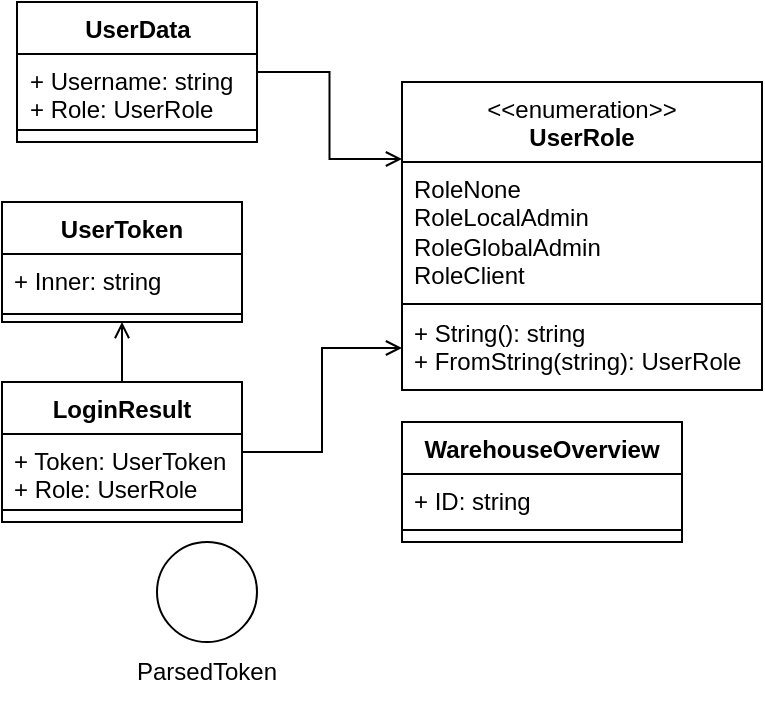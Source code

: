 <mxfile version="26.1.1" pages="4">
  <diagram name="types" id="jyUNx-ticdhWHaK3lG5j">
    <mxGraphModel dx="1432" dy="884" grid="1" gridSize="10" guides="1" tooltips="1" connect="1" arrows="1" fold="1" page="1" pageScale="1" pageWidth="10000" pageHeight="10000" math="0" shadow="0">
      <root>
        <mxCell id="0" />
        <mxCell id="1" parent="0" />
        <mxCell id="-TqpkBimGB8VkoEWPnE4-6" value="&lt;span style=&quot;font-weight: normal;&quot;&gt;&amp;lt;&amp;lt;enumeration&amp;gt;&amp;gt;&lt;/span&gt;&lt;br&gt;&lt;b&gt;UserRole&lt;/b&gt;" style="swimlane;fontStyle=1;align=center;verticalAlign=top;childLayout=stackLayout;horizontal=1;startSize=40;horizontalStack=0;resizeParent=1;resizeParentMax=0;resizeLast=0;collapsible=1;marginBottom=0;whiteSpace=wrap;html=1;" parent="1" vertex="1">
          <mxGeometry x="550" y="210" width="180" height="154" as="geometry" />
        </mxCell>
        <mxCell id="-TqpkBimGB8VkoEWPnE4-7" value="&lt;div&gt;RoleNone&lt;/div&gt;&lt;div&gt;RoleLocalAdmin&lt;/div&gt;&lt;div&gt;RoleGlobalAdmin&lt;/div&gt;&lt;div&gt;RoleClient&lt;/div&gt;" style="text;strokeColor=none;fillColor=none;align=left;verticalAlign=top;spacingLeft=4;spacingRight=4;overflow=hidden;rotatable=0;points=[[0,0.5],[1,0.5]];portConstraint=eastwest;whiteSpace=wrap;html=1;" parent="-TqpkBimGB8VkoEWPnE4-6" vertex="1">
          <mxGeometry y="40" width="180" height="70" as="geometry" />
        </mxCell>
        <mxCell id="-TqpkBimGB8VkoEWPnE4-8" value="" style="line;strokeWidth=1;fillColor=none;align=left;verticalAlign=middle;spacingTop=-1;spacingLeft=3;spacingRight=3;rotatable=0;labelPosition=right;points=[];portConstraint=eastwest;strokeColor=inherit;" parent="-TqpkBimGB8VkoEWPnE4-6" vertex="1">
          <mxGeometry y="110" width="180" height="2" as="geometry" />
        </mxCell>
        <mxCell id="-TqpkBimGB8VkoEWPnE4-9" value="&lt;div&gt;+ String(): string&lt;/div&gt;&lt;div&gt;+ FromString(string): UserRole&lt;/div&gt;" style="text;strokeColor=none;fillColor=none;align=left;verticalAlign=top;spacingLeft=4;spacingRight=4;overflow=hidden;rotatable=0;points=[[0,0.5],[1,0.5]];portConstraint=eastwest;whiteSpace=wrap;html=1;" parent="-TqpkBimGB8VkoEWPnE4-6" vertex="1">
          <mxGeometry y="112" width="180" height="42" as="geometry" />
        </mxCell>
        <mxCell id="-TqpkBimGB8VkoEWPnE4-16" value="UserToken" style="swimlane;fontStyle=1;align=center;verticalAlign=top;childLayout=stackLayout;horizontal=1;startSize=26;horizontalStack=0;resizeParent=1;resizeParentMax=0;resizeLast=0;collapsible=1;marginBottom=0;whiteSpace=wrap;html=1;" parent="1" vertex="1">
          <mxGeometry x="350" y="270" width="120" height="60" as="geometry" />
        </mxCell>
        <mxCell id="-TqpkBimGB8VkoEWPnE4-17" value="+ Inner: string" style="text;strokeColor=none;fillColor=none;align=left;verticalAlign=top;spacingLeft=4;spacingRight=4;overflow=hidden;rotatable=0;points=[[0,0.5],[1,0.5]];portConstraint=eastwest;whiteSpace=wrap;html=1;" parent="-TqpkBimGB8VkoEWPnE4-16" vertex="1">
          <mxGeometry y="26" width="120" height="26" as="geometry" />
        </mxCell>
        <mxCell id="-TqpkBimGB8VkoEWPnE4-18" value="" style="line;strokeWidth=1;fillColor=none;align=left;verticalAlign=middle;spacingTop=-1;spacingLeft=3;spacingRight=3;rotatable=0;labelPosition=right;points=[];portConstraint=eastwest;strokeColor=inherit;" parent="-TqpkBimGB8VkoEWPnE4-16" vertex="1">
          <mxGeometry y="52" width="120" height="8" as="geometry" />
        </mxCell>
        <mxCell id="r8bcOEm7v5x7dgCz37Jm-1" style="edgeStyle=orthogonalEdgeStyle;rounded=0;orthogonalLoop=1;jettySize=auto;html=1;entryX=0;entryY=0.25;entryDx=0;entryDy=0;endArrow=open;endFill=0;" edge="1" parent="1" source="1hZUmH4Kx5KZq-g4tTsa-1" target="-TqpkBimGB8VkoEWPnE4-6">
          <mxGeometry relative="1" as="geometry" />
        </mxCell>
        <mxCell id="1hZUmH4Kx5KZq-g4tTsa-1" value="UserData" style="swimlane;fontStyle=1;align=center;verticalAlign=top;childLayout=stackLayout;horizontal=1;startSize=26;horizontalStack=0;resizeParent=1;resizeParentMax=0;resizeLast=0;collapsible=1;marginBottom=0;whiteSpace=wrap;html=1;" parent="1" vertex="1">
          <mxGeometry x="357.5" y="170" width="120" height="70" as="geometry" />
        </mxCell>
        <mxCell id="1hZUmH4Kx5KZq-g4tTsa-2" value="+ Username: string&lt;br&gt;+ Role: UserRole" style="text;strokeColor=none;fillColor=none;align=left;verticalAlign=top;spacingLeft=4;spacingRight=4;overflow=hidden;rotatable=0;points=[[0,0.5],[1,0.5]];portConstraint=eastwest;whiteSpace=wrap;html=1;" parent="1hZUmH4Kx5KZq-g4tTsa-1" vertex="1">
          <mxGeometry y="26" width="120" height="34" as="geometry" />
        </mxCell>
        <mxCell id="1hZUmH4Kx5KZq-g4tTsa-3" value="" style="line;strokeWidth=1;fillColor=none;align=left;verticalAlign=middle;spacingTop=-1;spacingLeft=3;spacingRight=3;rotatable=0;labelPosition=right;points=[];portConstraint=eastwest;strokeColor=inherit;" parent="1hZUmH4Kx5KZq-g4tTsa-1" vertex="1">
          <mxGeometry y="60" width="120" height="8" as="geometry" />
        </mxCell>
        <mxCell id="1hZUmH4Kx5KZq-g4tTsa-4" value="" style="text;strokeColor=none;fillColor=none;align=left;verticalAlign=top;spacingLeft=4;spacingRight=4;overflow=hidden;rotatable=0;points=[[0,0.5],[1,0.5]];portConstraint=eastwest;whiteSpace=wrap;html=1;" parent="1hZUmH4Kx5KZq-g4tTsa-1" vertex="1">
          <mxGeometry y="68" width="120" height="2" as="geometry" />
        </mxCell>
        <mxCell id="r8bcOEm7v5x7dgCz37Jm-2" style="edgeStyle=orthogonalEdgeStyle;rounded=0;orthogonalLoop=1;jettySize=auto;html=1;entryX=0;entryY=0.5;entryDx=0;entryDy=0;endArrow=open;endFill=0;" edge="1" parent="1" source="1hZUmH4Kx5KZq-g4tTsa-5" target="-TqpkBimGB8VkoEWPnE4-9">
          <mxGeometry relative="1" as="geometry" />
        </mxCell>
        <mxCell id="r8bcOEm7v5x7dgCz37Jm-3" style="edgeStyle=orthogonalEdgeStyle;rounded=0;orthogonalLoop=1;jettySize=auto;html=1;entryX=0.5;entryY=1;entryDx=0;entryDy=0;endArrow=open;endFill=0;" edge="1" parent="1" source="1hZUmH4Kx5KZq-g4tTsa-5" target="-TqpkBimGB8VkoEWPnE4-16">
          <mxGeometry relative="1" as="geometry" />
        </mxCell>
        <mxCell id="1hZUmH4Kx5KZq-g4tTsa-5" value="LoginResult" style="swimlane;fontStyle=1;align=center;verticalAlign=top;childLayout=stackLayout;horizontal=1;startSize=26;horizontalStack=0;resizeParent=1;resizeParentMax=0;resizeLast=0;collapsible=1;marginBottom=0;whiteSpace=wrap;html=1;" parent="1" vertex="1">
          <mxGeometry x="350" y="360" width="120" height="70" as="geometry" />
        </mxCell>
        <mxCell id="1hZUmH4Kx5KZq-g4tTsa-6" value="+ Token: UserToken&lt;br&gt;+ Role: UserRole" style="text;strokeColor=none;fillColor=none;align=left;verticalAlign=top;spacingLeft=4;spacingRight=4;overflow=hidden;rotatable=0;points=[[0,0.5],[1,0.5]];portConstraint=eastwest;whiteSpace=wrap;html=1;" parent="1hZUmH4Kx5KZq-g4tTsa-5" vertex="1">
          <mxGeometry y="26" width="120" height="34" as="geometry" />
        </mxCell>
        <mxCell id="1hZUmH4Kx5KZq-g4tTsa-7" value="" style="line;strokeWidth=1;fillColor=none;align=left;verticalAlign=middle;spacingTop=-1;spacingLeft=3;spacingRight=3;rotatable=0;labelPosition=right;points=[];portConstraint=eastwest;strokeColor=inherit;" parent="1hZUmH4Kx5KZq-g4tTsa-5" vertex="1">
          <mxGeometry y="60" width="120" height="8" as="geometry" />
        </mxCell>
        <mxCell id="1hZUmH4Kx5KZq-g4tTsa-8" value="" style="text;strokeColor=none;fillColor=none;align=left;verticalAlign=top;spacingLeft=4;spacingRight=4;overflow=hidden;rotatable=0;points=[[0,0.5],[1,0.5]];portConstraint=eastwest;whiteSpace=wrap;html=1;" parent="1hZUmH4Kx5KZq-g4tTsa-5" vertex="1">
          <mxGeometry y="68" width="120" height="2" as="geometry" />
        </mxCell>
        <mxCell id="1hZUmH4Kx5KZq-g4tTsa-9" value="WarehouseOverview" style="swimlane;fontStyle=1;align=center;verticalAlign=top;childLayout=stackLayout;horizontal=1;startSize=26;horizontalStack=0;resizeParent=1;resizeParentMax=0;resizeLast=0;collapsible=1;marginBottom=0;whiteSpace=wrap;html=1;" parent="1" vertex="1">
          <mxGeometry x="550" y="380" width="140" height="60" as="geometry" />
        </mxCell>
        <mxCell id="1hZUmH4Kx5KZq-g4tTsa-10" value="+ ID: string" style="text;strokeColor=none;fillColor=none;align=left;verticalAlign=top;spacingLeft=4;spacingRight=4;overflow=hidden;rotatable=0;points=[[0,0.5],[1,0.5]];portConstraint=eastwest;whiteSpace=wrap;html=1;" parent="1hZUmH4Kx5KZq-g4tTsa-9" vertex="1">
          <mxGeometry y="26" width="140" height="24" as="geometry" />
        </mxCell>
        <mxCell id="1hZUmH4Kx5KZq-g4tTsa-11" value="" style="line;strokeWidth=1;fillColor=none;align=left;verticalAlign=middle;spacingTop=-1;spacingLeft=3;spacingRight=3;rotatable=0;labelPosition=right;points=[];portConstraint=eastwest;strokeColor=inherit;" parent="1hZUmH4Kx5KZq-g4tTsa-9" vertex="1">
          <mxGeometry y="50" width="140" height="8" as="geometry" />
        </mxCell>
        <mxCell id="1hZUmH4Kx5KZq-g4tTsa-12" value="" style="text;strokeColor=none;fillColor=none;align=left;verticalAlign=top;spacingLeft=4;spacingRight=4;overflow=hidden;rotatable=0;points=[[0,0.5],[1,0.5]];portConstraint=eastwest;whiteSpace=wrap;html=1;" parent="1hZUmH4Kx5KZq-g4tTsa-9" vertex="1">
          <mxGeometry y="58" width="140" height="2" as="geometry" />
        </mxCell>
        <mxCell id="8958o0PW9AUWtIsFJ6eS-1" value="" style="ellipse;whiteSpace=wrap;html=1;aspect=fixed;" parent="1" vertex="1">
          <mxGeometry x="427.5" y="440" width="50" height="50" as="geometry" />
        </mxCell>
        <mxCell id="8958o0PW9AUWtIsFJ6eS-2" value="ParsedToken" style="text;html=1;align=center;verticalAlign=middle;whiteSpace=wrap;rounded=0;" parent="1" vertex="1">
          <mxGeometry x="400" y="490" width="105" height="30" as="geometry" />
        </mxCell>
      </root>
    </mxGraphModel>
  </diagram>
  <diagram id="UzgOHU1cNPLH9OdegFgo" name="business">
    <mxGraphModel dx="988" dy="610" grid="1" gridSize="10" guides="1" tooltips="1" connect="1" arrows="1" fold="1" page="1" pageScale="1" pageWidth="10000" pageHeight="10000" math="0" shadow="0">
      <root>
        <mxCell id="0" />
        <mxCell id="1" parent="0" />
        <mxCell id="i2FVGuv4eaX4_XcN0Vmc-18" style="edgeStyle=orthogonalEdgeStyle;rounded=0;orthogonalLoop=1;jettySize=auto;html=1;endArrow=none;startFill=0;" parent="1" source="i2FVGuv4eaX4_XcN0Vmc-2" target="i2FVGuv4eaX4_XcN0Vmc-14" edge="1">
          <mxGeometry relative="1" as="geometry">
            <Array as="points">
              <mxPoint x="1280" y="625" />
              <mxPoint x="1090" y="625" />
            </Array>
          </mxGeometry>
        </mxCell>
        <mxCell id="i2FVGuv4eaX4_XcN0Vmc-19" style="edgeStyle=orthogonalEdgeStyle;rounded=0;orthogonalLoop=1;jettySize=auto;html=1;strokeColor=default;align=center;verticalAlign=middle;fontFamily=Helvetica;fontSize=11;fontColor=default;labelBackgroundColor=default;startFill=0;endArrow=none;" parent="1" source="i2FVGuv4eaX4_XcN0Vmc-2" target="i2FVGuv4eaX4_XcN0Vmc-6" edge="1">
          <mxGeometry relative="1" as="geometry" />
        </mxCell>
        <mxCell id="i2FVGuv4eaX4_XcN0Vmc-20" style="edgeStyle=orthogonalEdgeStyle;rounded=0;orthogonalLoop=1;jettySize=auto;html=1;strokeColor=default;align=center;verticalAlign=middle;fontFamily=Helvetica;fontSize=11;fontColor=default;labelBackgroundColor=default;startFill=0;endArrow=none;" parent="1" source="i2FVGuv4eaX4_XcN0Vmc-2" target="i2FVGuv4eaX4_XcN0Vmc-10" edge="1">
          <mxGeometry relative="1" as="geometry">
            <Array as="points">
              <mxPoint x="1330" y="625" />
              <mxPoint x="1520" y="625" />
            </Array>
          </mxGeometry>
        </mxCell>
        <mxCell id="i2FVGuv4eaX4_XcN0Vmc-2" value="Business" style="swimlane;fontStyle=1;align=center;verticalAlign=top;childLayout=stackLayout;horizontal=1;startSize=26;horizontalStack=0;resizeParent=1;resizeParentMax=0;resizeLast=0;collapsible=1;marginBottom=0;whiteSpace=wrap;html=1;" parent="1" vertex="1">
          <mxGeometry x="1110" y="240" width="390" height="348" as="geometry" />
        </mxCell>
        <mxCell id="i2FVGuv4eaX4_XcN0Vmc-3" value="- auth: portout.AuthenticationPortOut&lt;br&gt;- catalog: portout.CatalogPortOut&lt;br&gt;- order: portout.OrderPortOut&lt;br&gt;- notification: portout.NotificationPortOut&lt;br&gt;- logger: zap.Logger" style="text;strokeColor=none;fillColor=none;align=left;verticalAlign=top;spacingLeft=4;spacingRight=4;overflow=hidden;rotatable=0;points=[[0,0.5],[1,0.5]];portConstraint=eastwest;whiteSpace=wrap;html=1;" parent="i2FVGuv4eaX4_XcN0Vmc-2" vertex="1">
          <mxGeometry y="26" width="390" height="84" as="geometry" />
        </mxCell>
        <mxCell id="i2FVGuv4eaX4_XcN0Vmc-4" value="" style="line;strokeWidth=1;fillColor=none;align=left;verticalAlign=middle;spacingTop=-1;spacingLeft=3;spacingRight=3;rotatable=0;labelPosition=right;points=[];portConstraint=eastwest;strokeColor=inherit;" parent="i2FVGuv4eaX4_XcN0Vmc-2" vertex="1">
          <mxGeometry y="110" width="390" height="8" as="geometry" />
        </mxCell>
        <mxCell id="i2FVGuv4eaX4_XcN0Vmc-5" value="+ NewBusiness(BusinessParams): Business&lt;br&gt;+ CreateQuery(string, string, int): (string, error)&lt;br&gt;+ GetQueries(): (dto.Query*, error)&lt;br&gt;+ AddStock(string, string, int64): error&lt;br&gt;+ RemoveStock(string, string, int64): error&lt;br&gt;+ CreateOrder(string, string, string, map[string]int64): (string, error)&lt;br&gt;+ GetOrders(): (dto.Order*, error)&lt;br&gt;+ CreateTransfer(string, string, map[string]int64): (string, error)&lt;br&gt;+ GetTransfers(): (dto.Transfer*, error)&lt;br&gt;+ CreateGood(context.Context, string, string): (string, error)&lt;br&gt;+ UpdateGood(context.Context, string, string, string): error&lt;br&gt;+ GetWarehouses(): (types.WarehouseOverview*, error)&lt;br&gt;+ GetGoods(): (dto.GoodAndAmount*, error)&lt;br&gt;+ Login(string): (types.LoginResult, error)&lt;br&gt;+ ValidateToken(string): (types.UserData, error)" style="text;strokeColor=none;fillColor=none;align=left;verticalAlign=top;spacingLeft=4;spacingRight=4;overflow=hidden;rotatable=0;points=[[0,0.5],[1,0.5]];portConstraint=eastwest;whiteSpace=wrap;html=1;" parent="i2FVGuv4eaX4_XcN0Vmc-2" vertex="1">
          <mxGeometry y="118" width="390" height="230" as="geometry" />
        </mxCell>
        <mxCell id="i2FVGuv4eaX4_XcN0Vmc-6" value="" style="ellipse;whiteSpace=wrap;html=1;aspect=fixed;" parent="1" vertex="1">
          <mxGeometry x="1280" y="830" width="50" height="50" as="geometry" />
        </mxCell>
        <mxCell id="i2FVGuv4eaX4_XcN0Vmc-7" value="Auth" style="text;html=1;align=center;verticalAlign=middle;whiteSpace=wrap;rounded=0;" parent="1" vertex="1">
          <mxGeometry x="1252.5" y="880" width="105" height="30" as="geometry" />
        </mxCell>
        <mxCell id="i2FVGuv4eaX4_XcN0Vmc-8" value="" style="endArrow=none;html=1;rounded=0;exitX=0;exitY=1;exitDx=0;exitDy=0;" parent="1" edge="1">
          <mxGeometry width="50" height="50" relative="1" as="geometry">
            <mxPoint x="1246.25" y="910" as="sourcePoint" />
            <mxPoint x="1363.75" y="910" as="targetPoint" />
          </mxGeometry>
        </mxCell>
        <mxCell id="i2FVGuv4eaX4_XcN0Vmc-9" value="+ Login(string): (types.LoginResult, error)&lt;br&gt;+ ValidateToken(string): (types.UserData, error)" style="text;html=1;align=center;verticalAlign=middle;whiteSpace=wrap;rounded=0;" parent="1" vertex="1">
          <mxGeometry x="1165" y="910" width="280" height="40" as="geometry" />
        </mxCell>
        <mxCell id="i2FVGuv4eaX4_XcN0Vmc-10" value="" style="ellipse;whiteSpace=wrap;html=1;aspect=fixed;" parent="1" vertex="1">
          <mxGeometry x="1495" y="660" width="50" height="50" as="geometry" />
        </mxCell>
        <mxCell id="i2FVGuv4eaX4_XcN0Vmc-11" value="Order" style="text;html=1;align=center;verticalAlign=middle;whiteSpace=wrap;rounded=0;" parent="1" vertex="1">
          <mxGeometry x="1467.5" y="710" width="105" height="30" as="geometry" />
        </mxCell>
        <mxCell id="i2FVGuv4eaX4_XcN0Vmc-12" value="" style="endArrow=none;html=1;rounded=0;exitX=0;exitY=1;exitDx=0;exitDy=0;" parent="1" edge="1">
          <mxGeometry width="50" height="50" relative="1" as="geometry">
            <mxPoint x="1461.25" y="740" as="sourcePoint" />
            <mxPoint x="1578.75" y="740" as="targetPoint" />
          </mxGeometry>
        </mxCell>
        <mxCell id="i2FVGuv4eaX4_XcN0Vmc-13" value="+ CreateOrder(string, string, string, map[string]int64): (string, error)&lt;br&gt;+ GetOrders(): (dto.Order*, error)&lt;br&gt;+ CreateTransfer(string, string, map[string]int64): (string, error)&lt;br&gt;+ GetTransfers(): (dto.Transfer*, error)" style="text;html=1;align=center;verticalAlign=middle;whiteSpace=wrap;rounded=0;" parent="1" vertex="1">
          <mxGeometry x="1340" y="740" width="360" height="70" as="geometry" />
        </mxCell>
        <mxCell id="i2FVGuv4eaX4_XcN0Vmc-14" value="" style="ellipse;whiteSpace=wrap;html=1;aspect=fixed;" parent="1" vertex="1">
          <mxGeometry x="1065" y="660" width="50" height="50" as="geometry" />
        </mxCell>
        <mxCell id="i2FVGuv4eaX4_XcN0Vmc-15" value="Warehouses" style="text;html=1;align=center;verticalAlign=middle;whiteSpace=wrap;rounded=0;" parent="1" vertex="1">
          <mxGeometry x="1037.5" y="710" width="105" height="30" as="geometry" />
        </mxCell>
        <mxCell id="i2FVGuv4eaX4_XcN0Vmc-16" value="" style="endArrow=none;html=1;rounded=0;exitX=0;exitY=1;exitDx=0;exitDy=0;" parent="1" edge="1">
          <mxGeometry width="50" height="50" relative="1" as="geometry">
            <mxPoint x="1031.25" y="740" as="sourcePoint" />
            <mxPoint x="1148.75" y="740" as="targetPoint" />
          </mxGeometry>
        </mxCell>
        <mxCell id="i2FVGuv4eaX4_XcN0Vmc-17" value="+ GetWarehouses(): (types.WarehouseOverview*, error)&lt;br&gt;+ GetGoods(): (dto.GoodAndAmount*, error)&lt;br&gt;+ CreateGood(context.Context, string, string): (string, error)&lt;br&gt;+ UpdateGood(context.Context, string, string, string): error&lt;br&gt;+ AddStock(string, string, int64): error&lt;br&gt;+ RemoveStock(string, string, int64): error" style="text;html=1;align=center;verticalAlign=middle;whiteSpace=wrap;rounded=0;" parent="1" vertex="1">
          <mxGeometry x="920" y="740" width="340" height="100" as="geometry" />
        </mxCell>
        <mxCell id="dguWcKJMiI3l--7-wPMt-1" value="BusinessParams" style="swimlane;fontStyle=1;align=center;verticalAlign=top;childLayout=stackLayout;horizontal=1;startSize=26;horizontalStack=0;resizeParent=1;resizeParentMax=0;resizeLast=0;collapsible=1;marginBottom=0;whiteSpace=wrap;html=1;" parent="1" vertex="1">
          <mxGeometry x="1170" y="40" width="270" height="118" as="geometry" />
        </mxCell>
        <mxCell id="dguWcKJMiI3l--7-wPMt-2" value="&lt;div&gt;&lt;span style=&quot;background-color: transparent; color: light-dark(rgb(0, 0, 0), rgb(255, 255, 255));&quot;&gt;+ Auth: portout.AuthenticationPortOut&lt;/span&gt;&lt;/div&gt;&lt;div&gt;&lt;div&gt;&lt;span style=&quot;white-space: normal;&quot;&gt;+ Catalog: portout.CatalogPortOut&lt;/span&gt;&lt;/div&gt;&lt;div&gt;&lt;span style=&quot;white-space: normal;&quot;&gt;+ Order: portout.OrderPortOut&lt;/span&gt;&lt;/div&gt;&lt;div&gt;&lt;span style=&quot;white-space: normal;&quot;&gt;+ Notification: portout.NotificationPortOut&lt;/span&gt;&lt;/div&gt;&lt;div&gt;&lt;span style=&quot;white-space: normal;&quot;&gt;+ Logger: zap.Logger&lt;/span&gt;&lt;/div&gt;&lt;/div&gt;" style="text;strokeColor=none;fillColor=none;align=left;verticalAlign=top;spacingLeft=4;spacingRight=4;overflow=hidden;rotatable=0;points=[[0,0.5],[1,0.5]];portConstraint=eastwest;whiteSpace=wrap;html=1;" parent="dguWcKJMiI3l--7-wPMt-1" vertex="1">
          <mxGeometry y="26" width="270" height="84" as="geometry" />
        </mxCell>
        <mxCell id="dguWcKJMiI3l--7-wPMt-3" value="" style="line;strokeWidth=1;fillColor=none;align=left;verticalAlign=middle;spacingTop=-1;spacingLeft=3;spacingRight=3;rotatable=0;labelPosition=right;points=[];portConstraint=eastwest;strokeColor=inherit;" parent="dguWcKJMiI3l--7-wPMt-1" vertex="1">
          <mxGeometry y="110" width="270" height="8" as="geometry" />
        </mxCell>
        <mxCell id="gHceZFd4pZTzmJw8botH-1" style="edgeStyle=orthogonalEdgeStyle;shape=connector;rounded=0;orthogonalLoop=1;jettySize=auto;html=1;dashed=1;strokeColor=default;align=center;verticalAlign=middle;fontFamily=Helvetica;fontSize=11;fontColor=default;labelBackgroundColor=default;endArrow=open;endFill=0;exitX=0.5;exitY=0;exitDx=0;exitDy=0;entryX=0.5;entryY=1;entryDx=0;entryDy=0;" parent="1" source="i2FVGuv4eaX4_XcN0Vmc-2" target="dguWcKJMiI3l--7-wPMt-1" edge="1">
          <mxGeometry relative="1" as="geometry">
            <mxPoint x="1540" y="210" as="sourcePoint" />
            <mxPoint x="1540" y="98" as="targetPoint" />
          </mxGeometry>
        </mxCell>
        <mxCell id="gHceZFd4pZTzmJw8botH-2" value="&amp;lt;&amp;lt;use&amp;gt;&amp;gt;" style="edgeLabel;html=1;align=center;verticalAlign=middle;resizable=0;points=[];fontFamily=Helvetica;fontSize=11;fontColor=default;labelBackgroundColor=default;" parent="gHceZFd4pZTzmJw8botH-1" vertex="1" connectable="0">
          <mxGeometry x="-0.161" y="-1" relative="1" as="geometry">
            <mxPoint as="offset" />
          </mxGeometry>
        </mxCell>
      </root>
    </mxGraphModel>
  </diagram>
  <diagram id="f7loQBOoPMdIHr39xkHE" name="adapterin">
    <mxGraphModel dx="1193" dy="737" grid="1" gridSize="10" guides="1" tooltips="1" connect="1" arrows="1" fold="1" page="1" pageScale="1" pageWidth="10000" pageHeight="10000" math="0" shadow="0">
      <root>
        <mxCell id="0" />
        <mxCell id="1" parent="0" />
        <mxCell id="J8uNZpizXTsnPp5ZNtv0-96" style="edgeStyle=orthogonalEdgeStyle;rounded=0;orthogonalLoop=1;jettySize=auto;html=1;entryX=0.5;entryY=0;entryDx=0;entryDy=0;strokeColor=default;align=center;verticalAlign=middle;fontFamily=Helvetica;fontSize=11;fontColor=default;labelBackgroundColor=default;startFill=0;endArrow=none;" parent="1" source="J8uNZpizXTsnPp5ZNtv0-1" target="J8uNZpizXTsnPp5ZNtv0-74" edge="1">
          <mxGeometry relative="1" as="geometry">
            <mxPoint x="2640" y="2016.364" as="targetPoint" />
            <Array as="points">
              <mxPoint x="1715" y="1270" />
              <mxPoint x="2450" y="1270" />
            </Array>
          </mxGeometry>
        </mxCell>
        <mxCell id="J8uNZpizXTsnPp5ZNtv0-1" value="AddStockController" style="swimlane;fontStyle=1;align=center;verticalAlign=top;childLayout=stackLayout;horizontal=1;startSize=26;horizontalStack=0;resizeParent=1;resizeParentMax=0;resizeLast=0;collapsible=1;marginBottom=0;whiteSpace=wrap;html=1;" parent="1" vertex="1">
          <mxGeometry x="1480" y="1062" width="470" height="160" as="geometry" />
        </mxCell>
        <mxCell id="J8uNZpizXTsnPp5ZNtv0-2" value="- warehouses: portin.Warehouses" style="text;strokeColor=none;fillColor=none;align=left;verticalAlign=top;spacingLeft=4;spacingRight=4;overflow=hidden;rotatable=0;points=[[0,0.5],[1,0.5]];portConstraint=eastwest;whiteSpace=wrap;html=1;" parent="J8uNZpizXTsnPp5ZNtv0-1" vertex="1">
          <mxGeometry y="26" width="470" height="24" as="geometry" />
        </mxCell>
        <mxCell id="J8uNZpizXTsnPp5ZNtv0-3" value="" style="line;strokeWidth=1;fillColor=none;align=left;verticalAlign=middle;spacingTop=-1;spacingLeft=3;spacingRight=3;rotatable=0;labelPosition=right;points=[];portConstraint=eastwest;strokeColor=inherit;" parent="J8uNZpizXTsnPp5ZNtv0-1" vertex="1">
          <mxGeometry y="50" width="470" height="8" as="geometry" />
        </mxCell>
        <mxCell id="J8uNZpizXTsnPp5ZNtv0-4" value="+ NewAddStockController(portin.Warehouses): AddStockController&lt;br&gt;+ Handler(): gin.HandlerFunc&lt;br&gt;+ Pattern(): string&lt;br&gt;+ Method(): string&lt;br&gt;+ RequiresAuth(): bool&lt;br&gt;+ AllowedRoles(): types.UserRole*" style="text;strokeColor=none;fillColor=none;align=left;verticalAlign=top;spacingLeft=4;spacingRight=4;overflow=hidden;rotatable=0;points=[[0,0.5],[1,0.5]];portConstraint=eastwest;whiteSpace=wrap;html=1;" parent="J8uNZpizXTsnPp5ZNtv0-1" vertex="1">
          <mxGeometry y="58" width="470" height="102" as="geometry" />
        </mxCell>
        <mxCell id="J8uNZpizXTsnPp5ZNtv0-93" style="edgeStyle=orthogonalEdgeStyle;rounded=0;orthogonalLoop=1;jettySize=auto;html=1;entryX=0.5;entryY=0;entryDx=0;entryDy=0;strokeColor=default;align=center;verticalAlign=middle;fontFamily=Helvetica;fontSize=11;fontColor=default;labelBackgroundColor=default;startFill=0;endArrow=none;" parent="1" source="J8uNZpizXTsnPp5ZNtv0-5" target="J8uNZpizXTsnPp5ZNtv0-74" edge="1">
          <mxGeometry relative="1" as="geometry">
            <Array as="points">
              <mxPoint x="3185" y="1480" />
              <mxPoint x="2450" y="1480" />
            </Array>
          </mxGeometry>
        </mxCell>
        <mxCell id="J8uNZpizXTsnPp5ZNtv0-5" value="CreateGoodController" style="swimlane;fontStyle=1;align=center;verticalAlign=top;childLayout=stackLayout;horizontal=1;startSize=26;horizontalStack=0;resizeParent=1;resizeParentMax=0;resizeLast=0;collapsible=1;marginBottom=0;whiteSpace=wrap;html=1;" parent="1" vertex="1">
          <mxGeometry x="2950" y="1290" width="470" height="160" as="geometry" />
        </mxCell>
        <mxCell id="J8uNZpizXTsnPp5ZNtv0-6" value="- warehouses: portin.Warehouses" style="text;strokeColor=none;fillColor=none;align=left;verticalAlign=top;spacingLeft=4;spacingRight=4;overflow=hidden;rotatable=0;points=[[0,0.5],[1,0.5]];portConstraint=eastwest;whiteSpace=wrap;html=1;" parent="J8uNZpizXTsnPp5ZNtv0-5" vertex="1">
          <mxGeometry y="26" width="470" height="24" as="geometry" />
        </mxCell>
        <mxCell id="J8uNZpizXTsnPp5ZNtv0-7" value="" style="line;strokeWidth=1;fillColor=none;align=left;verticalAlign=middle;spacingTop=-1;spacingLeft=3;spacingRight=3;rotatable=0;labelPosition=right;points=[];portConstraint=eastwest;strokeColor=inherit;" parent="J8uNZpizXTsnPp5ZNtv0-5" vertex="1">
          <mxGeometry y="50" width="470" height="8" as="geometry" />
        </mxCell>
        <mxCell id="J8uNZpizXTsnPp5ZNtv0-8" value="+ NewCreateGoodController(portin.Warehouses): CreateGoodController&lt;br&gt;+ Handler(): gin.HandlerFunc&lt;br&gt;+ Pattern(): string&lt;br&gt;+ Method(): string&lt;br&gt;+ RequiresAuth(): bool&lt;br&gt;+ AllowedRoles(): types.UserRole*" style="text;strokeColor=none;fillColor=none;align=left;verticalAlign=top;spacingLeft=4;spacingRight=4;overflow=hidden;rotatable=0;points=[[0,0.5],[1,0.5]];portConstraint=eastwest;whiteSpace=wrap;html=1;" parent="J8uNZpizXTsnPp5ZNtv0-5" vertex="1">
          <mxGeometry y="58" width="470" height="102" as="geometry" />
        </mxCell>
        <mxCell id="J8uNZpizXTsnPp5ZNtv0-95" style="edgeStyle=orthogonalEdgeStyle;rounded=0;orthogonalLoop=1;jettySize=auto;html=1;entryX=0.5;entryY=0;entryDx=0;entryDy=0;strokeColor=default;align=center;verticalAlign=middle;fontFamily=Helvetica;fontSize=11;fontColor=default;labelBackgroundColor=default;startFill=0;endArrow=none;" parent="1" source="J8uNZpizXTsnPp5ZNtv0-9" target="J8uNZpizXTsnPp5ZNtv0-74" edge="1">
          <mxGeometry relative="1" as="geometry">
            <Array as="points">
              <mxPoint x="2205" y="1270" />
              <mxPoint x="2450" y="1270" />
            </Array>
          </mxGeometry>
        </mxCell>
        <mxCell id="J8uNZpizXTsnPp5ZNtv0-9" value="CreateOrderController" style="swimlane;fontStyle=1;align=center;verticalAlign=top;childLayout=stackLayout;horizontal=1;startSize=26;horizontalStack=0;resizeParent=1;resizeParentMax=0;resizeLast=0;collapsible=1;marginBottom=0;whiteSpace=wrap;html=1;" parent="1" vertex="1">
          <mxGeometry x="1970" y="1060" width="470" height="160" as="geometry" />
        </mxCell>
        <mxCell id="J8uNZpizXTsnPp5ZNtv0-10" value="- order: portin.Order" style="text;strokeColor=none;fillColor=none;align=left;verticalAlign=top;spacingLeft=4;spacingRight=4;overflow=hidden;rotatable=0;points=[[0,0.5],[1,0.5]];portConstraint=eastwest;whiteSpace=wrap;html=1;" parent="J8uNZpizXTsnPp5ZNtv0-9" vertex="1">
          <mxGeometry y="26" width="470" height="24" as="geometry" />
        </mxCell>
        <mxCell id="J8uNZpizXTsnPp5ZNtv0-11" value="" style="line;strokeWidth=1;fillColor=none;align=left;verticalAlign=middle;spacingTop=-1;spacingLeft=3;spacingRight=3;rotatable=0;labelPosition=right;points=[];portConstraint=eastwest;strokeColor=inherit;" parent="J8uNZpizXTsnPp5ZNtv0-9" vertex="1">
          <mxGeometry y="50" width="470" height="8" as="geometry" />
        </mxCell>
        <mxCell id="J8uNZpizXTsnPp5ZNtv0-12" value="+ NewCreateOrderController(portin.Order): CreateOrderController&lt;br&gt;+ Handler(): gin.HandlerFunc&lt;br&gt;+ Pattern(): string&lt;br&gt;+ Method(): string&lt;br&gt;+ RequiresAuth(): bool&lt;br&gt;+ AllowedRoles(): types.UserRole*" style="text;strokeColor=none;fillColor=none;align=left;verticalAlign=top;spacingLeft=4;spacingRight=4;overflow=hidden;rotatable=0;points=[[0,0.5],[1,0.5]];portConstraint=eastwest;whiteSpace=wrap;html=1;" parent="J8uNZpizXTsnPp5ZNtv0-9" vertex="1">
          <mxGeometry y="58" width="470" height="102" as="geometry" />
        </mxCell>
        <mxCell id="J8uNZpizXTsnPp5ZNtv0-94" style="edgeStyle=orthogonalEdgeStyle;rounded=0;orthogonalLoop=1;jettySize=auto;html=1;entryX=0.5;entryY=0;entryDx=0;entryDy=0;strokeColor=default;align=center;verticalAlign=middle;fontFamily=Helvetica;fontSize=11;fontColor=default;labelBackgroundColor=default;startFill=0;endArrow=none;" parent="1" source="J8uNZpizXTsnPp5ZNtv0-13" target="J8uNZpizXTsnPp5ZNtv0-74" edge="1">
          <mxGeometry relative="1" as="geometry">
            <Array as="points">
              <mxPoint x="2695" y="1270" />
              <mxPoint x="2450" y="1270" />
            </Array>
          </mxGeometry>
        </mxCell>
        <mxCell id="J8uNZpizXTsnPp5ZNtv0-13" value="CreateQueryController" style="swimlane;fontStyle=1;align=center;verticalAlign=top;childLayout=stackLayout;horizontal=1;startSize=26;horizontalStack=0;resizeParent=1;resizeParentMax=0;resizeLast=0;collapsible=1;marginBottom=0;whiteSpace=wrap;html=1;" parent="1" vertex="1">
          <mxGeometry x="2460" y="1060" width="470" height="190" as="geometry" />
        </mxCell>
        <mxCell id="J8uNZpizXTsnPp5ZNtv0-14" value="- notifications: portin.Notifications&lt;br&gt;- Logger: zap.Logger" style="text;strokeColor=none;fillColor=none;align=left;verticalAlign=top;spacingLeft=4;spacingRight=4;overflow=hidden;rotatable=0;points=[[0,0.5],[1,0.5]];portConstraint=eastwest;whiteSpace=wrap;html=1;" parent="J8uNZpizXTsnPp5ZNtv0-13" vertex="1">
          <mxGeometry y="26" width="470" height="44" as="geometry" />
        </mxCell>
        <mxCell id="J8uNZpizXTsnPp5ZNtv0-15" value="" style="line;strokeWidth=1;fillColor=none;align=left;verticalAlign=middle;spacingTop=-1;spacingLeft=3;spacingRight=3;rotatable=0;labelPosition=right;points=[];portConstraint=eastwest;strokeColor=inherit;" parent="J8uNZpizXTsnPp5ZNtv0-13" vertex="1">
          <mxGeometry y="70" width="470" height="8" as="geometry" />
        </mxCell>
        <mxCell id="J8uNZpizXTsnPp5ZNtv0-16" value="+ NewCreateQueryController(portin.Notifications, zap.Logger): CreateQueryController&lt;br&gt;+ Handler(): gin.HandlerFunc&lt;br&gt;+ Pattern(): string&lt;br&gt;+ Method(): string&lt;br&gt;+ RequiresAuth(): bool&lt;br&gt;+ AllowedRoles(): types.UserRole*" style="text;strokeColor=none;fillColor=none;align=left;verticalAlign=top;spacingLeft=4;spacingRight=4;overflow=hidden;rotatable=0;points=[[0,0.5],[1,0.5]];portConstraint=eastwest;whiteSpace=wrap;html=1;" parent="J8uNZpizXTsnPp5ZNtv0-13" vertex="1">
          <mxGeometry y="78" width="470" height="112" as="geometry" />
        </mxCell>
        <mxCell id="J8uNZpizXTsnPp5ZNtv0-92" style="edgeStyle=orthogonalEdgeStyle;rounded=0;orthogonalLoop=1;jettySize=auto;html=1;entryX=0.5;entryY=0;entryDx=0;entryDy=0;strokeColor=default;align=center;verticalAlign=middle;fontFamily=Helvetica;fontSize=11;fontColor=default;labelBackgroundColor=default;startFill=0;endArrow=none;" parent="1" source="J8uNZpizXTsnPp5ZNtv0-17" target="J8uNZpizXTsnPp5ZNtv0-74" edge="1">
          <mxGeometry relative="1" as="geometry">
            <Array as="points">
              <mxPoint x="2695" y="1480" />
              <mxPoint x="2450" y="1480" />
            </Array>
          </mxGeometry>
        </mxCell>
        <mxCell id="J8uNZpizXTsnPp5ZNtv0-17" value="CreateTransferController" style="swimlane;fontStyle=1;align=center;verticalAlign=top;childLayout=stackLayout;horizontal=1;startSize=26;horizontalStack=0;resizeParent=1;resizeParentMax=0;resizeLast=0;collapsible=1;marginBottom=0;whiteSpace=wrap;html=1;" parent="1" vertex="1">
          <mxGeometry x="2460" y="1290" width="470" height="160" as="geometry" />
        </mxCell>
        <mxCell id="J8uNZpizXTsnPp5ZNtv0-18" value="- order: portin.Order" style="text;strokeColor=none;fillColor=none;align=left;verticalAlign=top;spacingLeft=4;spacingRight=4;overflow=hidden;rotatable=0;points=[[0,0.5],[1,0.5]];portConstraint=eastwest;whiteSpace=wrap;html=1;" parent="J8uNZpizXTsnPp5ZNtv0-17" vertex="1">
          <mxGeometry y="26" width="470" height="24" as="geometry" />
        </mxCell>
        <mxCell id="J8uNZpizXTsnPp5ZNtv0-19" value="" style="line;strokeWidth=1;fillColor=none;align=left;verticalAlign=middle;spacingTop=-1;spacingLeft=3;spacingRight=3;rotatable=0;labelPosition=right;points=[];portConstraint=eastwest;strokeColor=inherit;" parent="J8uNZpizXTsnPp5ZNtv0-17" vertex="1">
          <mxGeometry y="50" width="470" height="8" as="geometry" />
        </mxCell>
        <mxCell id="J8uNZpizXTsnPp5ZNtv0-20" value="+ NewCreateTransferController(portin.Order): CreateTransferController&lt;br&gt;+ Handler(): gin.HandlerFunc&lt;br&gt;+ Pattern(): string&lt;br&gt;+ Method(): string&lt;br&gt;+ RequiresAuth(): bool&lt;br&gt;+ AllowedRoles(): types.UserRole*" style="text;strokeColor=none;fillColor=none;align=left;verticalAlign=top;spacingLeft=4;spacingRight=4;overflow=hidden;rotatable=0;points=[[0,0.5],[1,0.5]];portConstraint=eastwest;whiteSpace=wrap;html=1;" parent="J8uNZpizXTsnPp5ZNtv0-17" vertex="1">
          <mxGeometry y="58" width="470" height="102" as="geometry" />
        </mxCell>
        <mxCell id="J8uNZpizXTsnPp5ZNtv0-91" style="edgeStyle=orthogonalEdgeStyle;rounded=0;orthogonalLoop=1;jettySize=auto;html=1;entryX=0.5;entryY=0;entryDx=0;entryDy=0;strokeColor=default;align=center;verticalAlign=middle;fontFamily=Helvetica;fontSize=11;fontColor=default;labelBackgroundColor=default;startFill=0;endArrow=none;" parent="1" source="J8uNZpizXTsnPp5ZNtv0-21" target="J8uNZpizXTsnPp5ZNtv0-74" edge="1">
          <mxGeometry relative="1" as="geometry">
            <Array as="points">
              <mxPoint x="2205" y="1480" />
              <mxPoint x="2450" y="1480" />
            </Array>
          </mxGeometry>
        </mxCell>
        <mxCell id="J8uNZpizXTsnPp5ZNtv0-21" value="GetGoodsController" style="swimlane;fontStyle=1;align=center;verticalAlign=top;childLayout=stackLayout;horizontal=1;startSize=26;horizontalStack=0;resizeParent=1;resizeParentMax=0;resizeLast=0;collapsible=1;marginBottom=0;whiteSpace=wrap;html=1;" parent="1" vertex="1">
          <mxGeometry x="1970" y="1290" width="470" height="160" as="geometry" />
        </mxCell>
        <mxCell id="J8uNZpizXTsnPp5ZNtv0-22" value="- warehouses: portin.Warehouses" style="text;strokeColor=none;fillColor=none;align=left;verticalAlign=top;spacingLeft=4;spacingRight=4;overflow=hidden;rotatable=0;points=[[0,0.5],[1,0.5]];portConstraint=eastwest;whiteSpace=wrap;html=1;" parent="J8uNZpizXTsnPp5ZNtv0-21" vertex="1">
          <mxGeometry y="26" width="470" height="24" as="geometry" />
        </mxCell>
        <mxCell id="J8uNZpizXTsnPp5ZNtv0-23" value="" style="line;strokeWidth=1;fillColor=none;align=left;verticalAlign=middle;spacingTop=-1;spacingLeft=3;spacingRight=3;rotatable=0;labelPosition=right;points=[];portConstraint=eastwest;strokeColor=inherit;" parent="J8uNZpizXTsnPp5ZNtv0-21" vertex="1">
          <mxGeometry y="50" width="470" height="8" as="geometry" />
        </mxCell>
        <mxCell id="J8uNZpizXTsnPp5ZNtv0-24" value="+ NewGetGoodsController(portin.Warehouses): GetGoodsController&lt;br&gt;+ Handler(): gin.HandlerFunc&lt;br&gt;+ Pattern(): string&lt;br&gt;+ Method(): string&lt;br&gt;+ RequiresAuth(): bool&lt;br&gt;+ AllowedRoles(): types.UserRole*" style="text;strokeColor=none;fillColor=none;align=left;verticalAlign=top;spacingLeft=4;spacingRight=4;overflow=hidden;rotatable=0;points=[[0,0.5],[1,0.5]];portConstraint=eastwest;whiteSpace=wrap;html=1;" parent="J8uNZpizXTsnPp5ZNtv0-21" vertex="1">
          <mxGeometry y="58" width="470" height="102" as="geometry" />
        </mxCell>
        <mxCell id="J8uNZpizXTsnPp5ZNtv0-90" style="edgeStyle=orthogonalEdgeStyle;rounded=0;orthogonalLoop=1;jettySize=auto;html=1;entryX=0.5;entryY=0;entryDx=0;entryDy=0;strokeColor=default;align=center;verticalAlign=middle;fontFamily=Helvetica;fontSize=11;fontColor=default;labelBackgroundColor=default;startFill=0;endArrow=none;" parent="1" source="J8uNZpizXTsnPp5ZNtv0-25" target="J8uNZpizXTsnPp5ZNtv0-74" edge="1">
          <mxGeometry relative="1" as="geometry">
            <Array as="points">
              <mxPoint x="1715" y="1480" />
              <mxPoint x="2450" y="1480" />
            </Array>
          </mxGeometry>
        </mxCell>
        <mxCell id="J8uNZpizXTsnPp5ZNtv0-25" value="HealthCheckController" style="swimlane;fontStyle=1;align=center;verticalAlign=top;childLayout=stackLayout;horizontal=1;startSize=26;horizontalStack=0;resizeParent=1;resizeParentMax=0;resizeLast=0;collapsible=1;marginBottom=0;whiteSpace=wrap;html=1;" parent="1" vertex="1">
          <mxGeometry x="1480" y="1290" width="470" height="140" as="geometry" />
        </mxCell>
        <mxCell id="J8uNZpizXTsnPp5ZNtv0-26" value="" style="text;strokeColor=none;fillColor=none;align=left;verticalAlign=top;spacingLeft=4;spacingRight=4;overflow=hidden;rotatable=0;points=[[0,0.5],[1,0.5]];portConstraint=eastwest;whiteSpace=wrap;html=1;" parent="J8uNZpizXTsnPp5ZNtv0-25" vertex="1">
          <mxGeometry y="26" width="470" height="4" as="geometry" />
        </mxCell>
        <mxCell id="J8uNZpizXTsnPp5ZNtv0-27" value="" style="line;strokeWidth=1;fillColor=none;align=left;verticalAlign=middle;spacingTop=-1;spacingLeft=3;spacingRight=3;rotatable=0;labelPosition=right;points=[];portConstraint=eastwest;strokeColor=inherit;" parent="J8uNZpizXTsnPp5ZNtv0-25" vertex="1">
          <mxGeometry y="30" width="470" height="8" as="geometry" />
        </mxCell>
        <mxCell id="J8uNZpizXTsnPp5ZNtv0-28" value="+ NewHealthCheckController(): HealthCheckController&lt;br&gt;+ Handler(): gin.HandlerFunc&lt;br&gt;+ Pattern(): string&lt;br&gt;+ Method(): string&lt;br&gt;+ RequiresAuth(): bool&lt;br&gt;+ AllowedRoles(): types.UserRole*" style="text;strokeColor=none;fillColor=none;align=left;verticalAlign=top;spacingLeft=4;spacingRight=4;overflow=hidden;rotatable=0;points=[[0,0.5],[1,0.5]];portConstraint=eastwest;whiteSpace=wrap;html=1;" parent="J8uNZpizXTsnPp5ZNtv0-25" vertex="1">
          <mxGeometry y="38" width="470" height="102" as="geometry" />
        </mxCell>
        <mxCell id="J8uNZpizXTsnPp5ZNtv0-29" value="HTTPHandler" style="swimlane;fontStyle=1;align=center;verticalAlign=top;childLayout=stackLayout;horizontal=1;startSize=26;horizontalStack=0;resizeParent=1;resizeParentMax=0;resizeLast=0;collapsible=1;marginBottom=0;whiteSpace=wrap;html=1;" parent="1" vertex="1">
          <mxGeometry x="3140" y="1820" width="280" height="104" as="geometry" />
        </mxCell>
        <mxCell id="J8uNZpizXTsnPp5ZNtv0-30" value="+ Engine: gin.Engine&lt;br&gt;+ Authenticate: gin.HandlerFunc" style="text;strokeColor=none;fillColor=none;align=left;verticalAlign=top;spacingLeft=4;spacingRight=4;overflow=hidden;rotatable=0;points=[[0,0.5],[1,0.5]];portConstraint=eastwest;whiteSpace=wrap;html=1;" parent="J8uNZpizXTsnPp5ZNtv0-29" vertex="1">
          <mxGeometry y="26" width="280" height="40" as="geometry" />
        </mxCell>
        <mxCell id="J8uNZpizXTsnPp5ZNtv0-31" value="" style="line;strokeWidth=1;fillColor=none;align=left;verticalAlign=middle;spacingTop=-1;spacingLeft=3;spacingRight=3;rotatable=0;labelPosition=right;points=[];portConstraint=eastwest;strokeColor=inherit;" parent="J8uNZpizXTsnPp5ZNtv0-29" vertex="1">
          <mxGeometry y="66" width="280" height="8" as="geometry" />
        </mxCell>
        <mxCell id="J8uNZpizXTsnPp5ZNtv0-32" value="+ NewHTTPHandler(HttpParams): HTTPHandler" style="text;strokeColor=none;fillColor=none;align=left;verticalAlign=top;spacingLeft=4;spacingRight=4;overflow=hidden;rotatable=0;points=[[0,0.5],[1,0.5]];portConstraint=eastwest;whiteSpace=wrap;html=1;" parent="J8uNZpizXTsnPp5ZNtv0-29" vertex="1">
          <mxGeometry y="74" width="280" height="30" as="geometry" />
        </mxCell>
        <mxCell id="J8uNZpizXTsnPp5ZNtv0-33" value="HttpParams" style="swimlane;fontStyle=1;align=center;verticalAlign=top;childLayout=stackLayout;horizontal=1;startSize=26;horizontalStack=0;resizeParent=1;resizeParentMax=0;resizeLast=0;collapsible=1;marginBottom=0;whiteSpace=wrap;html=1;" parent="1" vertex="1">
          <mxGeometry x="3140" y="2014" width="280" height="116" as="geometry" />
        </mxCell>
        <mxCell id="J8uNZpizXTsnPp5ZNtv0-34" value="+ Auth: portin.Auth&lt;br&gt;+ Lifecycle: fx.Lifecycle&lt;br&gt;+ Listener: net.TCPListener&lt;br&gt;+ Logger: zap.Logger&lt;br&gt;+ Meter: metric.Meter" style="text;strokeColor=none;fillColor=none;align=left;verticalAlign=top;spacingLeft=4;spacingRight=4;overflow=hidden;rotatable=0;points=[[0,0.5],[1,0.5]];portConstraint=eastwest;whiteSpace=wrap;html=1;" parent="J8uNZpizXTsnPp5ZNtv0-33" vertex="1">
          <mxGeometry y="26" width="280" height="80" as="geometry" />
        </mxCell>
        <mxCell id="J8uNZpizXTsnPp5ZNtv0-35" value="" style="line;strokeWidth=1;fillColor=none;align=left;verticalAlign=middle;spacingTop=-1;spacingLeft=3;spacingRight=3;rotatable=0;labelPosition=right;points=[];portConstraint=eastwest;strokeColor=inherit;" parent="J8uNZpizXTsnPp5ZNtv0-33" vertex="1">
          <mxGeometry y="106" width="280" height="8" as="geometry" />
        </mxCell>
        <mxCell id="J8uNZpizXTsnPp5ZNtv0-36" value="" style="text;strokeColor=none;fillColor=none;align=left;verticalAlign=top;spacingLeft=4;spacingRight=4;overflow=hidden;rotatable=0;points=[[0,0.5],[1,0.5]];portConstraint=eastwest;whiteSpace=wrap;html=1;" parent="J8uNZpizXTsnPp5ZNtv0-33" vertex="1">
          <mxGeometry y="114" width="280" height="2" as="geometry" />
        </mxCell>
        <mxCell id="J8uNZpizXTsnPp5ZNtv0-38" value="HttpConfig" style="swimlane;fontStyle=1;align=center;verticalAlign=top;childLayout=stackLayout;horizontal=1;startSize=26;horizontalStack=0;resizeParent=1;resizeParentMax=0;resizeLast=0;collapsible=1;marginBottom=0;whiteSpace=wrap;html=1;" parent="1" vertex="1">
          <mxGeometry x="2780" y="2030" width="280" height="100" as="geometry" />
        </mxCell>
        <mxCell id="J8uNZpizXTsnPp5ZNtv0-39" value="+ Host: string&lt;br&gt;+ Port: int" style="text;strokeColor=none;fillColor=none;align=left;verticalAlign=top;spacingLeft=4;spacingRight=4;overflow=hidden;rotatable=0;points=[[0,0.5],[1,0.5]];portConstraint=eastwest;whiteSpace=wrap;html=1;" parent="J8uNZpizXTsnPp5ZNtv0-38" vertex="1">
          <mxGeometry y="26" width="280" height="40" as="geometry" />
        </mxCell>
        <mxCell id="J8uNZpizXTsnPp5ZNtv0-40" value="" style="line;strokeWidth=1;fillColor=none;align=left;verticalAlign=middle;spacingTop=-1;spacingLeft=3;spacingRight=3;rotatable=0;labelPosition=right;points=[];portConstraint=eastwest;strokeColor=inherit;" parent="J8uNZpizXTsnPp5ZNtv0-38" vertex="1">
          <mxGeometry y="66" width="280" height="8" as="geometry" />
        </mxCell>
        <mxCell id="J8uNZpizXTsnPp5ZNtv0-41" value="+ FromEnv(): (HttpConfig, error)" style="text;strokeColor=none;fillColor=none;align=left;verticalAlign=top;spacingLeft=4;spacingRight=4;overflow=hidden;rotatable=0;points=[[0,0.5],[1,0.5]];portConstraint=eastwest;whiteSpace=wrap;html=1;" parent="J8uNZpizXTsnPp5ZNtv0-38" vertex="1">
          <mxGeometry y="74" width="280" height="26" as="geometry" />
        </mxCell>
        <mxCell id="J8uNZpizXTsnPp5ZNtv0-84" style="edgeStyle=orthogonalEdgeStyle;rounded=0;orthogonalLoop=1;jettySize=auto;html=1;entryX=0.5;entryY=0;entryDx=0;entryDy=0;strokeColor=default;align=center;verticalAlign=middle;fontFamily=Helvetica;fontSize=11;fontColor=default;labelBackgroundColor=default;startFill=0;endArrow=none;" parent="1" source="J8uNZpizXTsnPp5ZNtv0-42" target="J8uNZpizXTsnPp5ZNtv0-74" edge="1">
          <mxGeometry relative="1" as="geometry">
            <Array as="points">
              <mxPoint x="3185" y="1690" />
              <mxPoint x="2450" y="1690" />
            </Array>
          </mxGeometry>
        </mxCell>
        <mxCell id="J8uNZpizXTsnPp5ZNtv0-42" value="AuthHealthCheckController" style="swimlane;fontStyle=1;align=center;verticalAlign=top;childLayout=stackLayout;horizontal=1;startSize=26;horizontalStack=0;resizeParent=1;resizeParentMax=0;resizeLast=0;collapsible=1;marginBottom=0;whiteSpace=wrap;html=1;" parent="1" vertex="1">
          <mxGeometry x="2950" y="1500" width="470" height="160" as="geometry" />
        </mxCell>
        <mxCell id="J8uNZpizXTsnPp5ZNtv0-43" value="- business: portin.Auth" style="text;strokeColor=none;fillColor=none;align=left;verticalAlign=top;spacingLeft=4;spacingRight=4;overflow=hidden;rotatable=0;points=[[0,0.5],[1,0.5]];portConstraint=eastwest;whiteSpace=wrap;html=1;" parent="J8uNZpizXTsnPp5ZNtv0-42" vertex="1">
          <mxGeometry y="26" width="470" height="26" as="geometry" />
        </mxCell>
        <mxCell id="J8uNZpizXTsnPp5ZNtv0-44" value="" style="line;strokeWidth=1;fillColor=none;align=left;verticalAlign=middle;spacingTop=-1;spacingLeft=3;spacingRight=3;rotatable=0;labelPosition=right;points=[];portConstraint=eastwest;strokeColor=inherit;" parent="J8uNZpizXTsnPp5ZNtv0-42" vertex="1">
          <mxGeometry y="52" width="470" height="8" as="geometry" />
        </mxCell>
        <mxCell id="J8uNZpizXTsnPp5ZNtv0-45" value="+ NewAuthHealthCheckController(portin.Auth): AuthHealthCheckController&lt;br&gt;+ Handler(): gin.HandlerFunc&lt;br&gt;+ Pattern(): string&lt;br&gt;+ Method(): string&lt;br&gt;+ RequiresAuth(): bool&lt;br&gt;+ AllowedRoles(): types.UserRole*" style="text;strokeColor=none;fillColor=none;align=left;verticalAlign=top;spacingLeft=4;spacingRight=4;overflow=hidden;rotatable=0;points=[[0,0.5],[1,0.5]];portConstraint=eastwest;whiteSpace=wrap;html=1;" parent="J8uNZpizXTsnPp5ZNtv0-42" vertex="1">
          <mxGeometry y="60" width="470" height="100" as="geometry" />
        </mxCell>
        <mxCell id="J8uNZpizXTsnPp5ZNtv0-83" style="edgeStyle=orthogonalEdgeStyle;rounded=0;orthogonalLoop=1;jettySize=auto;html=1;entryX=0.5;entryY=0;entryDx=0;entryDy=0;strokeColor=default;align=center;verticalAlign=middle;fontFamily=Helvetica;fontSize=11;fontColor=default;labelBackgroundColor=default;startFill=0;endArrow=none;" parent="1" source="J8uNZpizXTsnPp5ZNtv0-46" target="J8uNZpizXTsnPp5ZNtv0-74" edge="1">
          <mxGeometry relative="1" as="geometry">
            <Array as="points">
              <mxPoint x="2695" y="1690" />
              <mxPoint x="2450" y="1690" />
            </Array>
          </mxGeometry>
        </mxCell>
        <mxCell id="J8uNZpizXTsnPp5ZNtv0-46" value="ListWarehousesController" style="swimlane;fontStyle=1;align=center;verticalAlign=top;childLayout=stackLayout;horizontal=1;startSize=26;horizontalStack=0;resizeParent=1;resizeParentMax=0;resizeLast=0;collapsible=1;marginBottom=0;whiteSpace=wrap;html=1;" parent="1" vertex="1">
          <mxGeometry x="2460" y="1500" width="470" height="158" as="geometry" />
        </mxCell>
        <mxCell id="J8uNZpizXTsnPp5ZNtv0-47" value="- warehouses: portin.Warehouses" style="text;strokeColor=none;fillColor=none;align=left;verticalAlign=top;spacingLeft=4;spacingRight=4;overflow=hidden;rotatable=0;points=[[0,0.5],[1,0.5]];portConstraint=eastwest;whiteSpace=wrap;html=1;" parent="J8uNZpizXTsnPp5ZNtv0-46" vertex="1">
          <mxGeometry y="26" width="470" height="24" as="geometry" />
        </mxCell>
        <mxCell id="J8uNZpizXTsnPp5ZNtv0-48" value="" style="line;strokeWidth=1;fillColor=none;align=left;verticalAlign=middle;spacingTop=-1;spacingLeft=3;spacingRight=3;rotatable=0;labelPosition=right;points=[];portConstraint=eastwest;strokeColor=inherit;" parent="J8uNZpizXTsnPp5ZNtv0-46" vertex="1">
          <mxGeometry y="50" width="470" height="8" as="geometry" />
        </mxCell>
        <mxCell id="J8uNZpizXTsnPp5ZNtv0-49" value="+ NewListWarehousesController(portin.Warehouses): ListWarehousesController&lt;br&gt;+ Handler(): gin.HandlerFunc&lt;br&gt;+ Pattern(): string&lt;br&gt;+ Method(): string&lt;br&gt;+ RequiresAuth(): bool&lt;br&gt;+ AllowedRoles(): types.UserRole*" style="text;strokeColor=none;fillColor=none;align=left;verticalAlign=top;spacingLeft=4;spacingRight=4;overflow=hidden;rotatable=0;points=[[0,0.5],[1,0.5]];portConstraint=eastwest;whiteSpace=wrap;html=1;" parent="J8uNZpizXTsnPp5ZNtv0-46" vertex="1">
          <mxGeometry y="58" width="470" height="100" as="geometry" />
        </mxCell>
        <mxCell id="J8uNZpizXTsnPp5ZNtv0-82" style="edgeStyle=orthogonalEdgeStyle;rounded=0;orthogonalLoop=1;jettySize=auto;html=1;entryX=0.5;entryY=0;entryDx=0;entryDy=0;strokeColor=default;align=center;verticalAlign=middle;fontFamily=Helvetica;fontSize=11;fontColor=default;labelBackgroundColor=default;startFill=0;endArrow=none;" parent="1" source="J8uNZpizXTsnPp5ZNtv0-50" target="J8uNZpizXTsnPp5ZNtv0-74" edge="1">
          <mxGeometry relative="1" as="geometry">
            <Array as="points">
              <mxPoint x="2205" y="1690" />
              <mxPoint x="2450" y="1690" />
            </Array>
          </mxGeometry>
        </mxCell>
        <mxCell id="J8uNZpizXTsnPp5ZNtv0-50" value="LoginController" style="swimlane;fontStyle=1;align=center;verticalAlign=top;childLayout=stackLayout;horizontal=1;startSize=26;horizontalStack=0;resizeParent=1;resizeParentMax=0;resizeLast=0;collapsible=1;marginBottom=0;whiteSpace=wrap;html=1;" parent="1" vertex="1">
          <mxGeometry x="1970" y="1500" width="470" height="168" as="geometry" />
        </mxCell>
        <mxCell id="J8uNZpizXTsnPp5ZNtv0-51" value="- broker: broker.NatsMessageBroker&lt;br&gt;- business: portin.Auth" style="text;strokeColor=none;fillColor=none;align=left;verticalAlign=top;spacingLeft=4;spacingRight=4;overflow=hidden;rotatable=0;points=[[0,0.5],[1,0.5]];portConstraint=eastwest;whiteSpace=wrap;html=1;" parent="J8uNZpizXTsnPp5ZNtv0-50" vertex="1">
          <mxGeometry y="26" width="470" height="34" as="geometry" />
        </mxCell>
        <mxCell id="J8uNZpizXTsnPp5ZNtv0-52" value="" style="line;strokeWidth=1;fillColor=none;align=left;verticalAlign=middle;spacingTop=-1;spacingLeft=3;spacingRight=3;rotatable=0;labelPosition=right;points=[];portConstraint=eastwest;strokeColor=inherit;" parent="J8uNZpizXTsnPp5ZNtv0-50" vertex="1">
          <mxGeometry y="60" width="470" height="8" as="geometry" />
        </mxCell>
        <mxCell id="J8uNZpizXTsnPp5ZNtv0-53" value="+ NewLoginController(broker.NatsMessageBroker, portin.Auth): LoginController&lt;br&gt;+ Handler(): gin.HandlerFunc&lt;br&gt;+ Pattern(): string&lt;br&gt;+ Method(): string&lt;br&gt;+ RequiresAuth(): bool&lt;br&gt;+ AllowedRoles(): types.UserRole*" style="text;strokeColor=none;fillColor=none;align=left;verticalAlign=top;spacingLeft=4;spacingRight=4;overflow=hidden;rotatable=0;points=[[0,0.5],[1,0.5]];portConstraint=eastwest;whiteSpace=wrap;html=1;" parent="J8uNZpizXTsnPp5ZNtv0-50" vertex="1">
          <mxGeometry y="68" width="470" height="100" as="geometry" />
        </mxCell>
        <mxCell id="J8uNZpizXTsnPp5ZNtv0-85" style="edgeStyle=orthogonalEdgeStyle;rounded=0;orthogonalLoop=1;jettySize=auto;html=1;entryX=0.5;entryY=0;entryDx=0;entryDy=0;strokeColor=default;align=center;verticalAlign=middle;fontFamily=Helvetica;fontSize=11;fontColor=default;labelBackgroundColor=default;startFill=0;endArrow=none;" parent="1" source="J8uNZpizXTsnPp5ZNtv0-54" target="J8uNZpizXTsnPp5ZNtv0-74" edge="1">
          <mxGeometry relative="1" as="geometry">
            <Array as="points">
              <mxPoint x="1715" y="1690" />
              <mxPoint x="2450" y="1690" />
            </Array>
          </mxGeometry>
        </mxCell>
        <mxCell id="J8uNZpizXTsnPp5ZNtv0-54" value="GetOrdersController" style="swimlane;fontStyle=1;align=center;verticalAlign=top;childLayout=stackLayout;horizontal=1;startSize=26;horizontalStack=0;resizeParent=1;resizeParentMax=0;resizeLast=0;collapsible=1;marginBottom=0;whiteSpace=wrap;html=1;" parent="1" vertex="1">
          <mxGeometry x="1480" y="1500" width="470" height="160" as="geometry" />
        </mxCell>
        <mxCell id="J8uNZpizXTsnPp5ZNtv0-55" value="- order: portin.Order" style="text;strokeColor=none;fillColor=none;align=left;verticalAlign=top;spacingLeft=4;spacingRight=4;overflow=hidden;rotatable=0;points=[[0,0.5],[1,0.5]];portConstraint=eastwest;whiteSpace=wrap;html=1;" parent="J8uNZpizXTsnPp5ZNtv0-54" vertex="1">
          <mxGeometry y="26" width="470" height="24" as="geometry" />
        </mxCell>
        <mxCell id="J8uNZpizXTsnPp5ZNtv0-56" value="" style="line;strokeWidth=1;fillColor=none;align=left;verticalAlign=middle;spacingTop=-1;spacingLeft=3;spacingRight=3;rotatable=0;labelPosition=right;points=[];portConstraint=eastwest;strokeColor=inherit;" parent="J8uNZpizXTsnPp5ZNtv0-54" vertex="1">
          <mxGeometry y="50" width="470" height="8" as="geometry" />
        </mxCell>
        <mxCell id="J8uNZpizXTsnPp5ZNtv0-57" value="+ NewGetOrdersController(portin.Order): GetOrdersController&lt;br&gt;+ Handler(): gin.HandlerFunc&lt;br&gt;+ Pattern(): string&lt;br&gt;+ Method(): string&lt;br&gt;+ RequiresAuth(): bool&lt;br&gt;+ AllowedRoles(): types.UserRole*" style="text;strokeColor=none;fillColor=none;align=left;verticalAlign=top;spacingLeft=4;spacingRight=4;overflow=hidden;rotatable=0;points=[[0,0.5],[1,0.5]];portConstraint=eastwest;whiteSpace=wrap;html=1;" parent="J8uNZpizXTsnPp5ZNtv0-54" vertex="1">
          <mxGeometry y="58" width="470" height="102" as="geometry" />
        </mxCell>
        <mxCell id="J8uNZpizXTsnPp5ZNtv0-86" style="edgeStyle=orthogonalEdgeStyle;rounded=0;orthogonalLoop=1;jettySize=auto;html=1;entryX=0.5;entryY=0;entryDx=0;entryDy=0;strokeColor=default;align=center;verticalAlign=middle;fontFamily=Helvetica;fontSize=11;fontColor=default;labelBackgroundColor=default;startFill=0;endArrow=none;" parent="1" source="J8uNZpizXTsnPp5ZNtv0-58" target="J8uNZpizXTsnPp5ZNtv0-74" edge="1">
          <mxGeometry relative="1" as="geometry">
            <Array as="points">
              <mxPoint x="1715" y="1920" />
              <mxPoint x="2450" y="1920" />
            </Array>
          </mxGeometry>
        </mxCell>
        <mxCell id="J8uNZpizXTsnPp5ZNtv0-58" value="GetQueriesController" style="swimlane;fontStyle=1;align=center;verticalAlign=top;childLayout=stackLayout;horizontal=1;startSize=26;horizontalStack=0;resizeParent=1;resizeParentMax=0;resizeLast=0;collapsible=1;marginBottom=0;whiteSpace=wrap;html=1;" parent="1" vertex="1">
          <mxGeometry x="1480" y="1710" width="470" height="170" as="geometry" />
        </mxCell>
        <mxCell id="J8uNZpizXTsnPp5ZNtv0-59" value="- notifications: portin.Notifications&lt;br&gt;- logger: zap.Logger" style="text;strokeColor=none;fillColor=none;align=left;verticalAlign=top;spacingLeft=4;spacingRight=4;overflow=hidden;rotatable=0;points=[[0,0.5],[1,0.5]];portConstraint=eastwest;whiteSpace=wrap;html=1;" parent="J8uNZpizXTsnPp5ZNtv0-58" vertex="1">
          <mxGeometry y="26" width="470" height="40" as="geometry" />
        </mxCell>
        <mxCell id="J8uNZpizXTsnPp5ZNtv0-60" value="" style="line;strokeWidth=1;fillColor=none;align=left;verticalAlign=middle;spacingTop=-1;spacingLeft=3;spacingRight=3;rotatable=0;labelPosition=right;points=[];portConstraint=eastwest;strokeColor=inherit;" parent="J8uNZpizXTsnPp5ZNtv0-58" vertex="1">
          <mxGeometry y="66" width="470" height="8" as="geometry" />
        </mxCell>
        <mxCell id="J8uNZpizXTsnPp5ZNtv0-61" value="+ NewGetQueriesController(portin.Notifications, zap.Logger): GetQueriesController&lt;br&gt;+ Handler(): gin.HandlerFunc&lt;br&gt;+ Pattern(): string&lt;br&gt;+ Method(): string&lt;br&gt;+ RequiresAuth(): bool&lt;br&gt;+ AllowedRoles(): types.UserRole*" style="text;strokeColor=none;fillColor=none;align=left;verticalAlign=top;spacingLeft=4;spacingRight=4;overflow=hidden;rotatable=0;points=[[0,0.5],[1,0.5]];portConstraint=eastwest;whiteSpace=wrap;html=1;" parent="J8uNZpizXTsnPp5ZNtv0-58" vertex="1">
          <mxGeometry y="74" width="470" height="96" as="geometry" />
        </mxCell>
        <mxCell id="J8uNZpizXTsnPp5ZNtv0-87" style="edgeStyle=orthogonalEdgeStyle;rounded=0;orthogonalLoop=1;jettySize=auto;html=1;entryX=0.5;entryY=0;entryDx=0;entryDy=0;strokeColor=default;align=center;verticalAlign=middle;fontFamily=Helvetica;fontSize=11;fontColor=default;labelBackgroundColor=default;startFill=0;endArrow=none;" parent="1" source="J8uNZpizXTsnPp5ZNtv0-62" target="J8uNZpizXTsnPp5ZNtv0-74" edge="1">
          <mxGeometry relative="1" as="geometry" />
        </mxCell>
        <mxCell id="J8uNZpizXTsnPp5ZNtv0-62" value="RemoveStockController" style="swimlane;fontStyle=1;align=center;verticalAlign=top;childLayout=stackLayout;horizontal=1;startSize=26;horizontalStack=0;resizeParent=1;resizeParentMax=0;resizeLast=0;collapsible=1;marginBottom=0;whiteSpace=wrap;html=1;" parent="1" vertex="1">
          <mxGeometry x="1970" y="1708" width="470" height="160" as="geometry" />
        </mxCell>
        <mxCell id="J8uNZpizXTsnPp5ZNtv0-63" value="- warehouses: portin.Warehouses" style="text;strokeColor=none;fillColor=none;align=left;verticalAlign=top;spacingLeft=4;spacingRight=4;overflow=hidden;rotatable=0;points=[[0,0.5],[1,0.5]];portConstraint=eastwest;whiteSpace=wrap;html=1;" parent="J8uNZpizXTsnPp5ZNtv0-62" vertex="1">
          <mxGeometry y="26" width="470" height="24" as="geometry" />
        </mxCell>
        <mxCell id="J8uNZpizXTsnPp5ZNtv0-64" value="" style="line;strokeWidth=1;fillColor=none;align=left;verticalAlign=middle;spacingTop=-1;spacingLeft=3;spacingRight=3;rotatable=0;labelPosition=right;points=[];portConstraint=eastwest;strokeColor=inherit;" parent="J8uNZpizXTsnPp5ZNtv0-62" vertex="1">
          <mxGeometry y="50" width="470" height="8" as="geometry" />
        </mxCell>
        <mxCell id="J8uNZpizXTsnPp5ZNtv0-65" value="+ NewRemoveStockController(portin.Warehouses): RemoveStockController&lt;br&gt;+ Handler(): gin.HandlerFunc&lt;br&gt;+ Pattern(): string&lt;br&gt;+ Method(): string&lt;br&gt;+ RequiresAuth(): bool&lt;br&gt;+ AllowedRoles(): types.UserRole*" style="text;strokeColor=none;fillColor=none;align=left;verticalAlign=top;spacingLeft=4;spacingRight=4;overflow=hidden;rotatable=0;points=[[0,0.5],[1,0.5]];portConstraint=eastwest;whiteSpace=wrap;html=1;" parent="J8uNZpizXTsnPp5ZNtv0-62" vertex="1">
          <mxGeometry y="58" width="470" height="102" as="geometry" />
        </mxCell>
        <mxCell id="J8uNZpizXTsnPp5ZNtv0-88" style="edgeStyle=orthogonalEdgeStyle;rounded=0;orthogonalLoop=1;jettySize=auto;html=1;entryX=0.5;entryY=0;entryDx=0;entryDy=0;strokeColor=default;align=center;verticalAlign=middle;fontFamily=Helvetica;fontSize=11;fontColor=default;labelBackgroundColor=default;startFill=0;endArrow=none;" parent="1" source="J8uNZpizXTsnPp5ZNtv0-66" target="J8uNZpizXTsnPp5ZNtv0-74" edge="1">
          <mxGeometry relative="1" as="geometry">
            <mxPoint x="2680" y="1980" as="targetPoint" />
          </mxGeometry>
        </mxCell>
        <mxCell id="J8uNZpizXTsnPp5ZNtv0-66" value="GetTransfersController" style="swimlane;fontStyle=1;align=center;verticalAlign=top;childLayout=stackLayout;horizontal=1;startSize=26;horizontalStack=0;resizeParent=1;resizeParentMax=0;resizeLast=0;collapsible=1;marginBottom=0;whiteSpace=wrap;html=1;" parent="1" vertex="1">
          <mxGeometry x="2460" y="1710" width="470" height="158" as="geometry" />
        </mxCell>
        <mxCell id="J8uNZpizXTsnPp5ZNtv0-67" value="- order: portin.Order" style="text;strokeColor=none;fillColor=none;align=left;verticalAlign=top;spacingLeft=4;spacingRight=4;overflow=hidden;rotatable=0;points=[[0,0.5],[1,0.5]];portConstraint=eastwest;whiteSpace=wrap;html=1;" parent="J8uNZpizXTsnPp5ZNtv0-66" vertex="1">
          <mxGeometry y="26" width="470" height="24" as="geometry" />
        </mxCell>
        <mxCell id="J8uNZpizXTsnPp5ZNtv0-68" value="" style="line;strokeWidth=1;fillColor=none;align=left;verticalAlign=middle;spacingTop=-1;spacingLeft=3;spacingRight=3;rotatable=0;labelPosition=right;points=[];portConstraint=eastwest;strokeColor=inherit;" parent="J8uNZpizXTsnPp5ZNtv0-66" vertex="1">
          <mxGeometry y="50" width="470" height="8" as="geometry" />
        </mxCell>
        <mxCell id="J8uNZpizXTsnPp5ZNtv0-69" value="+ NewGetTransfersController(portin.Order): GetTransfersController&lt;br&gt;+ Handler(): gin.HandlerFunc&lt;br&gt;+ Pattern(): string&lt;br&gt;+ Method(): string&lt;br&gt;+ RequiresAuth(): bool&lt;br&gt;+ AllowedRoles(): types.UserRole*" style="text;strokeColor=none;fillColor=none;align=left;verticalAlign=top;spacingLeft=4;spacingRight=4;overflow=hidden;rotatable=0;points=[[0,0.5],[1,0.5]];portConstraint=eastwest;whiteSpace=wrap;html=1;" parent="J8uNZpizXTsnPp5ZNtv0-66" vertex="1">
          <mxGeometry y="58" width="470" height="100" as="geometry" />
        </mxCell>
        <mxCell id="J8uNZpizXTsnPp5ZNtv0-89" style="edgeStyle=orthogonalEdgeStyle;rounded=0;orthogonalLoop=1;jettySize=auto;html=1;entryX=0.5;entryY=0;entryDx=0;entryDy=0;strokeColor=default;align=center;verticalAlign=middle;fontFamily=Helvetica;fontSize=11;fontColor=default;labelBackgroundColor=default;startFill=0;endArrow=none;" parent="1" source="J8uNZpizXTsnPp5ZNtv0-70" target="J8uNZpizXTsnPp5ZNtv0-74" edge="1">
          <mxGeometry relative="1" as="geometry">
            <mxPoint x="2580" y="1970" as="targetPoint" />
            <Array as="points">
              <mxPoint x="3185" y="1270" />
              <mxPoint x="2450" y="1270" />
            </Array>
          </mxGeometry>
        </mxCell>
        <mxCell id="J8uNZpizXTsnPp5ZNtv0-70" value="UpdateGoodController" style="swimlane;fontStyle=1;align=center;verticalAlign=top;childLayout=stackLayout;horizontal=1;startSize=26;horizontalStack=0;resizeParent=1;resizeParentMax=0;resizeLast=0;collapsible=1;marginBottom=0;whiteSpace=wrap;html=1;" parent="1" vertex="1">
          <mxGeometry x="2940" y="1060" width="470" height="158" as="geometry" />
        </mxCell>
        <mxCell id="J8uNZpizXTsnPp5ZNtv0-71" value="- warehouses: portin.Warehouses" style="text;strokeColor=none;fillColor=none;align=left;verticalAlign=top;spacingLeft=4;spacingRight=4;overflow=hidden;rotatable=0;points=[[0,0.5],[1,0.5]];portConstraint=eastwest;whiteSpace=wrap;html=1;" parent="J8uNZpizXTsnPp5ZNtv0-70" vertex="1">
          <mxGeometry y="26" width="470" height="24" as="geometry" />
        </mxCell>
        <mxCell id="J8uNZpizXTsnPp5ZNtv0-72" value="" style="line;strokeWidth=1;fillColor=none;align=left;verticalAlign=middle;spacingTop=-1;spacingLeft=3;spacingRight=3;rotatable=0;labelPosition=right;points=[];portConstraint=eastwest;strokeColor=inherit;" parent="J8uNZpizXTsnPp5ZNtv0-70" vertex="1">
          <mxGeometry y="50" width="470" height="8" as="geometry" />
        </mxCell>
        <mxCell id="J8uNZpizXTsnPp5ZNtv0-73" value="+ NewUpdateGoodController(portin.Warehouses): UpdateGoodController&lt;br&gt;+ Handler(): gin.HandlerFunc&lt;br&gt;+ Pattern(): string&lt;br&gt;+ Method(): string&lt;br&gt;+ RequiresAuth(): bool&lt;br&gt;+ AllowedRoles(): types.UserRole*" style="text;strokeColor=none;fillColor=none;align=left;verticalAlign=top;spacingLeft=4;spacingRight=4;overflow=hidden;rotatable=0;points=[[0,0.5],[1,0.5]];portConstraint=eastwest;whiteSpace=wrap;html=1;" parent="J8uNZpizXTsnPp5ZNtv0-70" vertex="1">
          <mxGeometry y="58" width="470" height="100" as="geometry" />
        </mxCell>
        <mxCell id="J8uNZpizXTsnPp5ZNtv0-74" value="" style="ellipse;whiteSpace=wrap;html=1;aspect=fixed;" parent="1" vertex="1">
          <mxGeometry x="2425" y="1970" width="50" height="50" as="geometry" />
        </mxCell>
        <mxCell id="J8uNZpizXTsnPp5ZNtv0-75" value="Controller" style="text;html=1;align=center;verticalAlign=middle;whiteSpace=wrap;rounded=0;" parent="1" vertex="1">
          <mxGeometry x="2397.5" y="2020" width="105" height="30" as="geometry" />
        </mxCell>
        <mxCell id="J8uNZpizXTsnPp5ZNtv0-76" value="" style="endArrow=none;html=1;rounded=0;exitX=0;exitY=1;exitDx=0;exitDy=0;" parent="1" edge="1">
          <mxGeometry width="50" height="50" relative="1" as="geometry">
            <mxPoint x="2391.25" y="2050" as="sourcePoint" />
            <mxPoint x="2508.75" y="2050" as="targetPoint" />
          </mxGeometry>
        </mxCell>
        <mxCell id="J8uNZpizXTsnPp5ZNtv0-77" value="+ Handler(): gin.HandlerFunc&lt;br&gt;+ Pattern(): string&lt;br&gt;+ Method(): string&lt;br&gt;+ RequiresAuth(): bool&lt;br&gt;+ AllowedRoles(): types.UserRole*" style="text;html=1;align=center;verticalAlign=middle;whiteSpace=wrap;rounded=0;" parent="1" vertex="1">
          <mxGeometry x="2350" y="2050" width="200" height="80" as="geometry" />
        </mxCell>
        <mxCell id="uPhdyMVrEvAfmT11OVyF-1" style="edgeStyle=orthogonalEdgeStyle;rounded=0;orthogonalLoop=1;jettySize=auto;html=1;entryX=0.5;entryY=0;entryDx=0;entryDy=0;dashed=1;" parent="1" source="J8uNZpizXTsnPp5ZNtv0-29" target="J8uNZpizXTsnPp5ZNtv0-33" edge="1">
          <mxGeometry relative="1" as="geometry" />
        </mxCell>
        <mxCell id="uPhdyMVrEvAfmT11OVyF-2" value="&amp;lt;&amp;lt;use&amp;gt;&amp;gt;" style="edgeLabel;html=1;align=center;verticalAlign=middle;resizable=0;points=[];" parent="uPhdyMVrEvAfmT11OVyF-1" vertex="1" connectable="0">
          <mxGeometry x="0.127" y="-1" relative="1" as="geometry">
            <mxPoint x="1" y="-5" as="offset" />
          </mxGeometry>
        </mxCell>
      </root>
    </mxGraphModel>
  </diagram>
  <diagram id="7CTk6iHnr44x_UzIEt5C" name="adapterout">
    <mxGraphModel dx="1432" dy="884" grid="1" gridSize="10" guides="1" tooltips="1" connect="1" arrows="1" fold="1" page="1" pageScale="1" pageWidth="10000" pageHeight="10000" math="0" shadow="0">
      <root>
        <mxCell id="0" />
        <mxCell id="1" parent="0" />
        <mxCell id="gVzp6uVAmzgWA59pbAVM-1" style="edgeStyle=orthogonalEdgeStyle;shape=connector;rounded=0;orthogonalLoop=1;jettySize=auto;html=1;strokeColor=default;align=center;verticalAlign=middle;fontFamily=Helvetica;fontSize=11;fontColor=default;labelBackgroundColor=default;endArrow=none;startFill=0;" parent="1" source="xHiCZFGHyEEn-PnUN8V3-1" target="5pa18tkQ61-FPrbnHFZ_-2" edge="1">
          <mxGeometry relative="1" as="geometry" />
        </mxCell>
        <mxCell id="xHiCZFGHyEEn-PnUN8V3-1" value="AuthenticationAdapter" style="swimlane;fontStyle=1;align=center;verticalAlign=top;childLayout=stackLayout;horizontal=1;startSize=26;horizontalStack=0;resizeParent=1;resizeParentMax=0;resizeLast=0;collapsible=1;marginBottom=0;whiteSpace=wrap;html=1;" parent="1" vertex="1">
          <mxGeometry x="590" y="380" width="390" height="170" as="geometry" />
        </mxCell>
        <mxCell id="xHiCZFGHyEEn-PnUN8V3-2" value="+ Broker: broker.NatsMessageBroker&lt;br&gt;- logger: zap.Logger" style="text;strokeColor=none;fillColor=none;align=left;verticalAlign=top;spacingLeft=4;spacingRight=4;overflow=hidden;rotatable=0;points=[[0,0.5],[1,0.5]];portConstraint=eastwest;whiteSpace=wrap;html=1;" parent="xHiCZFGHyEEn-PnUN8V3-1" vertex="1">
          <mxGeometry y="26" width="390" height="40" as="geometry" />
        </mxCell>
        <mxCell id="xHiCZFGHyEEn-PnUN8V3-3" value="" style="line;strokeWidth=1;fillColor=none;align=left;verticalAlign=middle;spacingTop=-1;spacingLeft=3;spacingRight=3;rotatable=0;labelPosition=right;points=[];portConstraint=eastwest;strokeColor=inherit;" parent="xHiCZFGHyEEn-PnUN8V3-1" vertex="1">
          <mxGeometry y="66" width="390" height="8" as="geometry" />
        </mxCell>
        <mxCell id="xHiCZFGHyEEn-PnUN8V3-4" value="&lt;div&gt;+&amp;nbsp;NewAuthenticationAdapter(broker.NatsMessageBroker, zap.Logger): AuthenticationPortOut&lt;/div&gt;+ GetToken(string): (types.UserToken, error)&lt;br&gt;+ GetUsername(types.ParsedToken): (string, error)&lt;br&gt;+ GetRole(types.ParsedToken): (types.UserRole, error)&lt;br&gt;+ VerifyToken(types.UserToken): (types.ParsedToken, error)" style="text;strokeColor=none;fillColor=none;align=left;verticalAlign=top;spacingLeft=4;spacingRight=4;overflow=hidden;rotatable=0;points=[[0,0.5],[1,0.5]];portConstraint=eastwest;whiteSpace=wrap;html=1;" parent="xHiCZFGHyEEn-PnUN8V3-1" vertex="1">
          <mxGeometry y="74" width="390" height="96" as="geometry" />
        </mxCell>
        <mxCell id="gVzp6uVAmzgWA59pbAVM-11" style="edgeStyle=orthogonalEdgeStyle;shape=connector;rounded=0;orthogonalLoop=1;jettySize=auto;html=1;strokeColor=default;align=center;verticalAlign=middle;fontFamily=Helvetica;fontSize=11;fontColor=default;labelBackgroundColor=default;endArrow=none;startFill=0;" parent="1" source="xHiCZFGHyEEn-PnUN8V3-5" target="gVzp6uVAmzgWA59pbAVM-7" edge="1">
          <mxGeometry relative="1" as="geometry" />
        </mxCell>
        <mxCell id="xHiCZFGHyEEn-PnUN8V3-5" value="CatalogAdapterOut" style="swimlane;fontStyle=1;align=center;verticalAlign=top;childLayout=stackLayout;horizontal=1;startSize=26;horizontalStack=0;resizeParent=1;resizeParentMax=0;resizeLast=0;collapsible=1;marginBottom=0;whiteSpace=wrap;html=1;" parent="1" vertex="1">
          <mxGeometry x="115" y="380" width="390" height="190" as="geometry" />
        </mxCell>
        <mxCell id="xHiCZFGHyEEn-PnUN8V3-6" value="+ Broker: broker.NatsMessageBroker" style="text;strokeColor=none;fillColor=none;align=left;verticalAlign=top;spacingLeft=4;spacingRight=4;overflow=hidden;rotatable=0;points=[[0,0.5],[1,0.5]];portConstraint=eastwest;whiteSpace=wrap;html=1;" parent="xHiCZFGHyEEn-PnUN8V3-5" vertex="1">
          <mxGeometry y="26" width="390" height="24" as="geometry" />
        </mxCell>
        <mxCell id="xHiCZFGHyEEn-PnUN8V3-7" value="" style="line;strokeWidth=1;fillColor=none;align=left;verticalAlign=middle;spacingTop=-1;spacingLeft=3;spacingRight=3;rotatable=0;labelPosition=right;points=[];portConstraint=eastwest;strokeColor=inherit;" parent="xHiCZFGHyEEn-PnUN8V3-5" vertex="1">
          <mxGeometry y="50" width="390" height="8" as="geometry" />
        </mxCell>
        <mxCell id="xHiCZFGHyEEn-PnUN8V3-8" value="&lt;div&gt;+&amp;nbsp;NewCatalogAdapter(broker.NatsMessageBroker): CatalogPortOut&lt;/div&gt;+ ListGoods(): (map[string]dto.Good, error)&lt;br&gt;+ ListStock(): (map[string]int64, error)&lt;br&gt;+ ListWarehouses(): (map[string]dto.Warehouse, error)&lt;br&gt;+ AddStock(string, string, int64): error&lt;br&gt;+ RemoveStock(string, string, int64): error&lt;br&gt;+ CreateGood(context.Context, string, string): (string, error)&lt;br&gt;+ UpdateGood(context.Context, string, string, string): error" style="text;strokeColor=none;fillColor=none;align=left;verticalAlign=top;spacingLeft=4;spacingRight=4;overflow=hidden;rotatable=0;points=[[0,0.5],[1,0.5]];portConstraint=eastwest;whiteSpace=wrap;html=1;" parent="xHiCZFGHyEEn-PnUN8V3-5" vertex="1">
          <mxGeometry y="58" width="390" height="132" as="geometry" />
        </mxCell>
        <mxCell id="gVzp6uVAmzgWA59pbAVM-6" style="edgeStyle=orthogonalEdgeStyle;shape=connector;rounded=0;orthogonalLoop=1;jettySize=auto;html=1;strokeColor=default;align=center;verticalAlign=middle;fontFamily=Helvetica;fontSize=11;fontColor=default;labelBackgroundColor=default;endArrow=none;startFill=0;" parent="1" source="xHiCZFGHyEEn-PnUN8V3-9" target="gVzp6uVAmzgWA59pbAVM-2" edge="1">
          <mxGeometry relative="1" as="geometry" />
        </mxCell>
        <mxCell id="xHiCZFGHyEEn-PnUN8V3-9" value="NotificationsAdapterOut" style="swimlane;fontStyle=1;align=center;verticalAlign=top;childLayout=stackLayout;horizontal=1;startSize=26;horizontalStack=0;resizeParent=1;resizeParentMax=0;resizeLast=0;collapsible=1;marginBottom=0;whiteSpace=wrap;html=1;" parent="1" vertex="1">
          <mxGeometry x="115" y="800" width="390" height="130" as="geometry" />
        </mxCell>
        <mxCell id="xHiCZFGHyEEn-PnUN8V3-10" value="+ Broker: broker.NatsMessageBroker" style="text;strokeColor=none;fillColor=none;align=left;verticalAlign=top;spacingLeft=4;spacingRight=4;overflow=hidden;rotatable=0;points=[[0,0.5],[1,0.5]];portConstraint=eastwest;whiteSpace=wrap;html=1;" parent="xHiCZFGHyEEn-PnUN8V3-9" vertex="1">
          <mxGeometry y="26" width="390" height="24" as="geometry" />
        </mxCell>
        <mxCell id="xHiCZFGHyEEn-PnUN8V3-11" value="" style="line;strokeWidth=1;fillColor=none;align=left;verticalAlign=middle;spacingTop=-1;spacingLeft=3;spacingRight=3;rotatable=0;labelPosition=right;points=[];portConstraint=eastwest;strokeColor=inherit;" parent="xHiCZFGHyEEn-PnUN8V3-9" vertex="1">
          <mxGeometry y="50" width="390" height="8" as="geometry" />
        </mxCell>
        <mxCell id="xHiCZFGHyEEn-PnUN8V3-12" value="&lt;div&gt;+&amp;nbsp;NewNotificationsAdapter(broker.NatsMessageBroker): NotificationPortOut&lt;/div&gt;+ CreateQuery(dto.Rule): (string, error)&lt;br&gt;+ GetQueries(): (types.QueryRuleWithId*, error)" style="text;strokeColor=none;fillColor=none;align=left;verticalAlign=top;spacingLeft=4;spacingRight=4;overflow=hidden;rotatable=0;points=[[0,0.5],[1,0.5]];portConstraint=eastwest;whiteSpace=wrap;html=1;" parent="xHiCZFGHyEEn-PnUN8V3-9" vertex="1">
          <mxGeometry y="58" width="390" height="72" as="geometry" />
        </mxCell>
        <mxCell id="gVzp6uVAmzgWA59pbAVM-20" style="edgeStyle=orthogonalEdgeStyle;shape=connector;rounded=0;orthogonalLoop=1;jettySize=auto;html=1;strokeColor=default;align=center;verticalAlign=middle;fontFamily=Helvetica;fontSize=11;fontColor=default;labelBackgroundColor=default;endArrow=none;startFill=0;" parent="1" source="xHiCZFGHyEEn-PnUN8V3-13" target="gVzp6uVAmzgWA59pbAVM-16" edge="1">
          <mxGeometry relative="1" as="geometry" />
        </mxCell>
        <mxCell id="xHiCZFGHyEEn-PnUN8V3-13" value="OrderAdapterOut" style="swimlane;fontStyle=1;align=center;verticalAlign=top;childLayout=stackLayout;horizontal=1;startSize=26;horizontalStack=0;resizeParent=1;resizeParentMax=0;resizeLast=0;collapsible=1;marginBottom=0;whiteSpace=wrap;html=1;" parent="1" vertex="1">
          <mxGeometry x="530" y="790" width="510" height="140" as="geometry" />
        </mxCell>
        <mxCell id="xHiCZFGHyEEn-PnUN8V3-14" value="+ Broker: broker.NatsMessageBroker" style="text;strokeColor=none;fillColor=none;align=left;verticalAlign=top;spacingLeft=4;spacingRight=4;overflow=hidden;rotatable=0;points=[[0,0.5],[1,0.5]];portConstraint=eastwest;whiteSpace=wrap;html=1;" parent="xHiCZFGHyEEn-PnUN8V3-13" vertex="1">
          <mxGeometry y="26" width="510" height="24" as="geometry" />
        </mxCell>
        <mxCell id="xHiCZFGHyEEn-PnUN8V3-15" value="" style="line;strokeWidth=1;fillColor=none;align=left;verticalAlign=middle;spacingTop=-1;spacingLeft=3;spacingRight=3;rotatable=0;labelPosition=right;points=[];portConstraint=eastwest;strokeColor=inherit;" parent="xHiCZFGHyEEn-PnUN8V3-13" vertex="1">
          <mxGeometry y="50" width="510" height="8" as="geometry" />
        </mxCell>
        <mxCell id="xHiCZFGHyEEn-PnUN8V3-16" value="&lt;div&gt;+&amp;nbsp;NewOrderAdapter(broker.NatsMessageBroker): OrderPortOut&lt;/div&gt;+ CreateOrder(request.CreateOrderRequestDTO): (response.OrderCreateInfo, error)&lt;br&gt;+ GetAllOrders(): (response.OrderInfo*, error)&lt;br&gt;+ CreateTransfer(request.CreateTransferRequestDTO): (response.TransferCreateInfo, error)&lt;br&gt;+ GetAllTransfers(): (response.TransferInfo*, error)" style="text;strokeColor=none;fillColor=none;align=left;verticalAlign=top;spacingLeft=4;spacingRight=4;overflow=hidden;rotatable=0;points=[[0,0.5],[1,0.5]];portConstraint=eastwest;whiteSpace=wrap;html=1;" parent="xHiCZFGHyEEn-PnUN8V3-13" vertex="1">
          <mxGeometry y="58" width="510" height="82" as="geometry" />
        </mxCell>
        <mxCell id="5pa18tkQ61-FPrbnHFZ_-2" value="" style="ellipse;whiteSpace=wrap;html=1;aspect=fixed;" parent="1" vertex="1">
          <mxGeometry x="760" y="590" width="50" height="50" as="geometry" />
        </mxCell>
        <mxCell id="5pa18tkQ61-FPrbnHFZ_-3" value="AuthenticationPortOut" style="text;html=1;align=center;verticalAlign=middle;whiteSpace=wrap;rounded=0;" parent="1" vertex="1">
          <mxGeometry x="732.5" y="640" width="105" height="30" as="geometry" />
        </mxCell>
        <mxCell id="5pa18tkQ61-FPrbnHFZ_-4" value="" style="endArrow=none;html=1;rounded=0;exitX=0;exitY=1;exitDx=0;exitDy=0;" parent="1" edge="1">
          <mxGeometry width="50" height="50" relative="1" as="geometry">
            <mxPoint x="726.25" y="670" as="sourcePoint" />
            <mxPoint x="843.75" y="670" as="targetPoint" />
          </mxGeometry>
        </mxCell>
        <mxCell id="5pa18tkQ61-FPrbnHFZ_-5" value="+ GetToken(string): (types.UserToken, error)&lt;br&gt;+ GetUsername(types.ParsedToken): (string, error)&lt;br&gt;+ GetRole(types.ParsedToken): (types.UserRole, error)&lt;br&gt;+ VerifyToken(types.UserToken): (types.ParsedToken, error)" style="text;html=1;align=center;verticalAlign=middle;whiteSpace=wrap;rounded=0;" parent="1" vertex="1">
          <mxGeometry x="615" y="670" width="340" height="70" as="geometry" />
        </mxCell>
        <mxCell id="gVzp6uVAmzgWA59pbAVM-2" value="" style="ellipse;whiteSpace=wrap;html=1;aspect=fixed;" parent="1" vertex="1">
          <mxGeometry x="285" y="950" width="50" height="50" as="geometry" />
        </mxCell>
        <mxCell id="gVzp6uVAmzgWA59pbAVM-3" value="NotificationPortOut" style="text;html=1;align=center;verticalAlign=middle;whiteSpace=wrap;rounded=0;" parent="1" vertex="1">
          <mxGeometry x="257.5" y="1000" width="105" height="30" as="geometry" />
        </mxCell>
        <mxCell id="gVzp6uVAmzgWA59pbAVM-4" value="" style="endArrow=none;html=1;rounded=0;exitX=0;exitY=1;exitDx=0;exitDy=0;" parent="1" edge="1">
          <mxGeometry width="50" height="50" relative="1" as="geometry">
            <mxPoint x="251.25" y="1030" as="sourcePoint" />
            <mxPoint x="368.75" y="1030" as="targetPoint" />
          </mxGeometry>
        </mxCell>
        <mxCell id="gVzp6uVAmzgWA59pbAVM-5" value="+ CreateQuery(dto.Rule): (string, error)&lt;br&gt;+ GetQueries(): (types.QueryRuleWithId*, error)" style="text;html=1;align=center;verticalAlign=middle;whiteSpace=wrap;rounded=0;" parent="1" vertex="1">
          <mxGeometry x="170" y="1030" width="280" height="40" as="geometry" />
        </mxCell>
        <mxCell id="gVzp6uVAmzgWA59pbAVM-7" value="" style="ellipse;whiteSpace=wrap;html=1;aspect=fixed;" parent="1" vertex="1">
          <mxGeometry x="285" y="590" width="50" height="50" as="geometry" />
        </mxCell>
        <mxCell id="gVzp6uVAmzgWA59pbAVM-8" value="CatalogPortOut" style="text;html=1;align=center;verticalAlign=middle;whiteSpace=wrap;rounded=0;" parent="1" vertex="1">
          <mxGeometry x="257.5" y="640" width="105" height="30" as="geometry" />
        </mxCell>
        <mxCell id="gVzp6uVAmzgWA59pbAVM-9" value="" style="endArrow=none;html=1;rounded=0;exitX=0;exitY=1;exitDx=0;exitDy=0;" parent="1" edge="1">
          <mxGeometry width="50" height="50" relative="1" as="geometry">
            <mxPoint x="251.25" y="670" as="sourcePoint" />
            <mxPoint x="368.75" y="670" as="targetPoint" />
          </mxGeometry>
        </mxCell>
        <mxCell id="gVzp6uVAmzgWA59pbAVM-10" value="+ ListGoods(): (map[string]dto.Good, error)&lt;br&gt;+ ListStock(): (map[string]int64, error)&lt;br&gt;+ ListWarehouses(): (map[string]dto.Warehouse, error)&lt;br&gt;+ CreateGood(context.Context, string, string): (string, error)&lt;br&gt;+ UpdateGood(context.Context, string, string, string): error&lt;br&gt;+ AddStock(string, string, int64): error&lt;br&gt;+ RemoveStock(string, string, int64): error" style="text;html=1;align=center;verticalAlign=middle;whiteSpace=wrap;rounded=0;" parent="1" vertex="1">
          <mxGeometry x="140" y="670" width="340" height="110" as="geometry" />
        </mxCell>
        <mxCell id="gVzp6uVAmzgWA59pbAVM-16" value="" style="ellipse;whiteSpace=wrap;html=1;aspect=fixed;" parent="1" vertex="1">
          <mxGeometry x="760" y="950" width="50" height="50" as="geometry" />
        </mxCell>
        <mxCell id="gVzp6uVAmzgWA59pbAVM-17" value="OrderPortOut" style="text;html=1;align=center;verticalAlign=middle;whiteSpace=wrap;rounded=0;" parent="1" vertex="1">
          <mxGeometry x="732.5" y="1000" width="105" height="30" as="geometry" />
        </mxCell>
        <mxCell id="gVzp6uVAmzgWA59pbAVM-18" value="" style="endArrow=none;html=1;rounded=0;exitX=0;exitY=1;exitDx=0;exitDy=0;" parent="1" edge="1">
          <mxGeometry width="50" height="50" relative="1" as="geometry">
            <mxPoint x="726.25" y="1030" as="sourcePoint" />
            <mxPoint x="843.75" y="1030" as="targetPoint" />
          </mxGeometry>
        </mxCell>
        <mxCell id="gVzp6uVAmzgWA59pbAVM-19" value="+ CreateOrder(request.CreateOrderRequestDTO): (response.OrderCreateInfo, error)&lt;br&gt;+ GetAllOrders(): (response.OrderInfo*, error)&lt;br&gt;+ CreateTransfer(request.CreateTransferRequestDTO): (response.TransferCreateInfo, error)&lt;br&gt;+ GetAllTransfers(): (response.TransferInfo*, error)" style="text;html=1;align=center;verticalAlign=middle;whiteSpace=wrap;rounded=0;" parent="1" vertex="1">
          <mxGeometry x="535" y="1030" width="500" height="70" as="geometry" />
        </mxCell>
      </root>
    </mxGraphModel>
  </diagram>
</mxfile>
